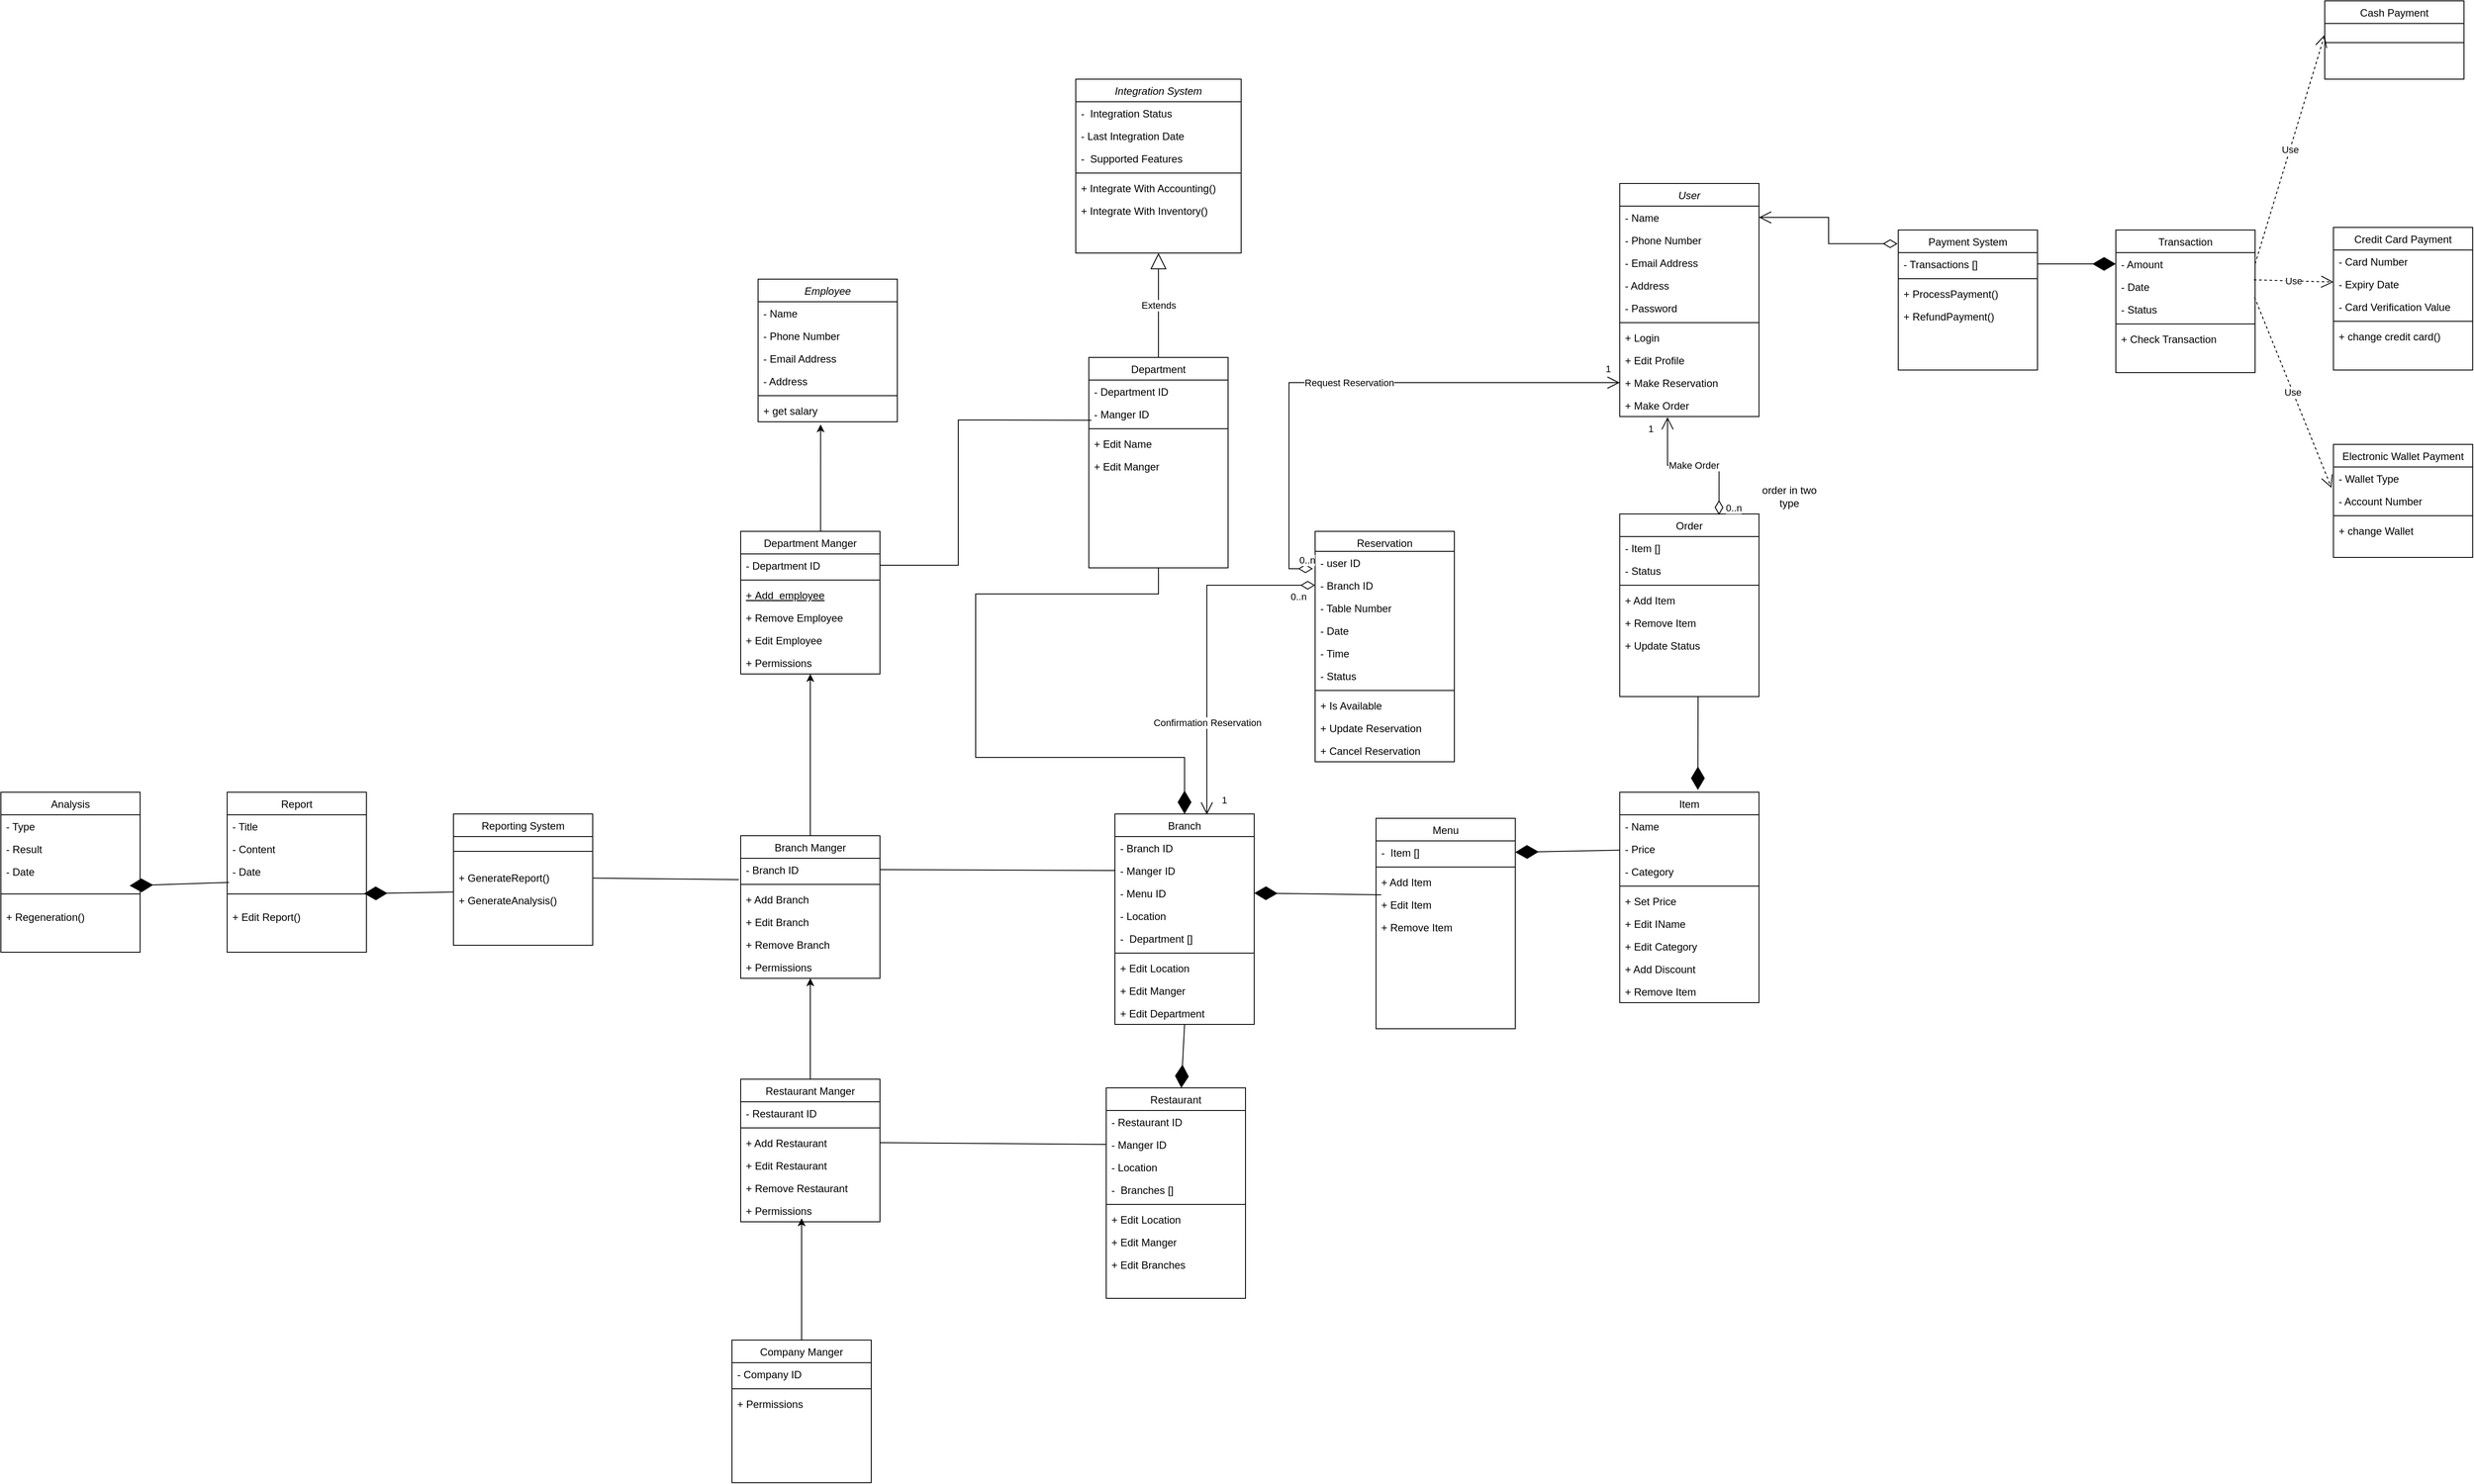 <mxfile version="22.1.5" type="device">
  <diagram id="C5RBs43oDa-KdzZeNtuy" name="Page-1">
    <mxGraphModel dx="5154" dy="3106" grid="1" gridSize="10" guides="1" tooltips="1" connect="1" arrows="1" fold="1" page="1" pageScale="1" pageWidth="827" pageHeight="1169" math="0" shadow="0">
      <root>
        <mxCell id="WIyWlLk6GJQsqaUBKTNV-0" />
        <mxCell id="WIyWlLk6GJQsqaUBKTNV-1" parent="WIyWlLk6GJQsqaUBKTNV-0" />
        <mxCell id="zkfFHV4jXpPFQw0GAbJ--0" value="User" style="swimlane;fontStyle=2;align=center;verticalAlign=top;childLayout=stackLayout;horizontal=1;startSize=26;horizontalStack=0;resizeParent=1;resizeLast=0;collapsible=1;marginBottom=0;rounded=0;shadow=0;strokeWidth=1;" parent="WIyWlLk6GJQsqaUBKTNV-1" vertex="1">
          <mxGeometry x="900" y="-140" width="160" height="268" as="geometry">
            <mxRectangle x="230" y="140" width="160" height="26" as="alternateBounds" />
          </mxGeometry>
        </mxCell>
        <mxCell id="zkfFHV4jXpPFQw0GAbJ--1" value="- Name" style="text;align=left;verticalAlign=top;spacingLeft=4;spacingRight=4;overflow=hidden;rotatable=0;points=[[0,0.5],[1,0.5]];portConstraint=eastwest;" parent="zkfFHV4jXpPFQw0GAbJ--0" vertex="1">
          <mxGeometry y="26" width="160" height="26" as="geometry" />
        </mxCell>
        <mxCell id="zkfFHV4jXpPFQw0GAbJ--2" value="- Phone Number" style="text;align=left;verticalAlign=top;spacingLeft=4;spacingRight=4;overflow=hidden;rotatable=0;points=[[0,0.5],[1,0.5]];portConstraint=eastwest;rounded=0;shadow=0;html=0;" parent="zkfFHV4jXpPFQw0GAbJ--0" vertex="1">
          <mxGeometry y="52" width="160" height="26" as="geometry" />
        </mxCell>
        <mxCell id="zkfFHV4jXpPFQw0GAbJ--3" value="- Email Address" style="text;align=left;verticalAlign=top;spacingLeft=4;spacingRight=4;overflow=hidden;rotatable=0;points=[[0,0.5],[1,0.5]];portConstraint=eastwest;rounded=0;shadow=0;html=0;" parent="zkfFHV4jXpPFQw0GAbJ--0" vertex="1">
          <mxGeometry y="78" width="160" height="26" as="geometry" />
        </mxCell>
        <mxCell id="qllNyDbIwodKLJnI2XGm-3" value="- Address" style="text;align=left;verticalAlign=top;spacingLeft=4;spacingRight=4;overflow=hidden;rotatable=0;points=[[0,0.5],[1,0.5]];portConstraint=eastwest;" parent="zkfFHV4jXpPFQw0GAbJ--0" vertex="1">
          <mxGeometry y="104" width="160" height="26" as="geometry" />
        </mxCell>
        <mxCell id="qllNyDbIwodKLJnI2XGm-37" value="- Password" style="text;align=left;verticalAlign=top;spacingLeft=4;spacingRight=4;overflow=hidden;rotatable=0;points=[[0,0.5],[1,0.5]];portConstraint=eastwest;" parent="zkfFHV4jXpPFQw0GAbJ--0" vertex="1">
          <mxGeometry y="130" width="160" height="26" as="geometry" />
        </mxCell>
        <mxCell id="zkfFHV4jXpPFQw0GAbJ--4" value="" style="line;html=1;strokeWidth=1;align=left;verticalAlign=middle;spacingTop=-1;spacingLeft=3;spacingRight=3;rotatable=0;labelPosition=right;points=[];portConstraint=eastwest;" parent="zkfFHV4jXpPFQw0GAbJ--0" vertex="1">
          <mxGeometry y="156" width="160" height="8" as="geometry" />
        </mxCell>
        <mxCell id="zkfFHV4jXpPFQw0GAbJ--5" value="+ Login " style="text;align=left;verticalAlign=top;spacingLeft=4;spacingRight=4;overflow=hidden;rotatable=0;points=[[0,0.5],[1,0.5]];portConstraint=eastwest;" parent="zkfFHV4jXpPFQw0GAbJ--0" vertex="1">
          <mxGeometry y="164" width="160" height="26" as="geometry" />
        </mxCell>
        <mxCell id="qllNyDbIwodKLJnI2XGm-38" value="+ Edit Profile" style="text;align=left;verticalAlign=top;spacingLeft=4;spacingRight=4;overflow=hidden;rotatable=0;points=[[0,0.5],[1,0.5]];portConstraint=eastwest;" parent="zkfFHV4jXpPFQw0GAbJ--0" vertex="1">
          <mxGeometry y="190" width="160" height="26" as="geometry" />
        </mxCell>
        <mxCell id="UZAJQSHiQX_ksCIAUwhc-60" value="+ Make Reservation   " style="text;align=left;verticalAlign=top;spacingLeft=4;spacingRight=4;overflow=hidden;rotatable=0;points=[[0,0.5],[1,0.5]];portConstraint=eastwest;" parent="zkfFHV4jXpPFQw0GAbJ--0" vertex="1">
          <mxGeometry y="216" width="160" height="26" as="geometry" />
        </mxCell>
        <mxCell id="UZAJQSHiQX_ksCIAUwhc-50" value="+ Make Order" style="text;align=left;verticalAlign=top;spacingLeft=4;spacingRight=4;overflow=hidden;rotatable=0;points=[[0,0.5],[1,0.5]];portConstraint=eastwest;" parent="zkfFHV4jXpPFQw0GAbJ--0" vertex="1">
          <mxGeometry y="242" width="160" height="26" as="geometry" />
        </mxCell>
        <mxCell id="zkfFHV4jXpPFQw0GAbJ--6" value="Department Manger" style="swimlane;fontStyle=0;align=center;verticalAlign=top;childLayout=stackLayout;horizontal=1;startSize=26;horizontalStack=0;resizeParent=1;resizeLast=0;collapsible=1;marginBottom=0;rounded=0;shadow=0;strokeWidth=1;" parent="WIyWlLk6GJQsqaUBKTNV-1" vertex="1">
          <mxGeometry x="-110" y="260" width="160" height="164" as="geometry">
            <mxRectangle x="130" y="380" width="160" height="26" as="alternateBounds" />
          </mxGeometry>
        </mxCell>
        <mxCell id="zkfFHV4jXpPFQw0GAbJ--7" value="- Department ID" style="text;align=left;verticalAlign=top;spacingLeft=4;spacingRight=4;overflow=hidden;rotatable=0;points=[[0,0.5],[1,0.5]];portConstraint=eastwest;" parent="zkfFHV4jXpPFQw0GAbJ--6" vertex="1">
          <mxGeometry y="26" width="160" height="26" as="geometry" />
        </mxCell>
        <mxCell id="zkfFHV4jXpPFQw0GAbJ--9" value="" style="line;html=1;strokeWidth=1;align=left;verticalAlign=middle;spacingTop=-1;spacingLeft=3;spacingRight=3;rotatable=0;labelPosition=right;points=[];portConstraint=eastwest;" parent="zkfFHV4jXpPFQw0GAbJ--6" vertex="1">
          <mxGeometry y="52" width="160" height="8" as="geometry" />
        </mxCell>
        <mxCell id="zkfFHV4jXpPFQw0GAbJ--10" value="+ Add  employee" style="text;align=left;verticalAlign=top;spacingLeft=4;spacingRight=4;overflow=hidden;rotatable=0;points=[[0,0.5],[1,0.5]];portConstraint=eastwest;fontStyle=4" parent="zkfFHV4jXpPFQw0GAbJ--6" vertex="1">
          <mxGeometry y="60" width="160" height="26" as="geometry" />
        </mxCell>
        <mxCell id="zkfFHV4jXpPFQw0GAbJ--11" value="+ Remove Employee" style="text;align=left;verticalAlign=top;spacingLeft=4;spacingRight=4;overflow=hidden;rotatable=0;points=[[0,0.5],[1,0.5]];portConstraint=eastwest;" parent="zkfFHV4jXpPFQw0GAbJ--6" vertex="1">
          <mxGeometry y="86" width="160" height="26" as="geometry" />
        </mxCell>
        <mxCell id="qllNyDbIwodKLJnI2XGm-4" value="+ Edit Employee" style="text;align=left;verticalAlign=top;spacingLeft=4;spacingRight=4;overflow=hidden;rotatable=0;points=[[0,0.5],[1,0.5]];portConstraint=eastwest;" parent="zkfFHV4jXpPFQw0GAbJ--6" vertex="1">
          <mxGeometry y="112" width="160" height="26" as="geometry" />
        </mxCell>
        <mxCell id="qllNyDbIwodKLJnI2XGm-94" value="+ Permissions   " style="text;align=left;verticalAlign=top;spacingLeft=4;spacingRight=4;overflow=hidden;rotatable=0;points=[[0,0.5],[1,0.5]];portConstraint=eastwest;" parent="zkfFHV4jXpPFQw0GAbJ--6" vertex="1">
          <mxGeometry y="138" width="160" height="26" as="geometry" />
        </mxCell>
        <mxCell id="qllNyDbIwodKLJnI2XGm-11" style="edgeStyle=orthogonalEdgeStyle;rounded=0;orthogonalLoop=1;jettySize=auto;html=1;entryX=0.5;entryY=1;entryDx=0;entryDy=0;" parent="WIyWlLk6GJQsqaUBKTNV-1" source="qllNyDbIwodKLJnI2XGm-5" target="zkfFHV4jXpPFQw0GAbJ--6" edge="1">
          <mxGeometry relative="1" as="geometry">
            <mxPoint x="-30" y="510" as="targetPoint" />
          </mxGeometry>
        </mxCell>
        <mxCell id="qllNyDbIwodKLJnI2XGm-5" value="Branch Manger" style="swimlane;fontStyle=0;align=center;verticalAlign=top;childLayout=stackLayout;horizontal=1;startSize=26;horizontalStack=0;resizeParent=1;resizeLast=0;collapsible=1;marginBottom=0;rounded=0;shadow=0;strokeWidth=1;" parent="WIyWlLk6GJQsqaUBKTNV-1" vertex="1">
          <mxGeometry x="-110" y="610" width="160" height="164" as="geometry">
            <mxRectangle x="130" y="380" width="160" height="26" as="alternateBounds" />
          </mxGeometry>
        </mxCell>
        <mxCell id="qllNyDbIwodKLJnI2XGm-6" value="- Branch ID" style="text;align=left;verticalAlign=top;spacingLeft=4;spacingRight=4;overflow=hidden;rotatable=0;points=[[0,0.5],[1,0.5]];portConstraint=eastwest;" parent="qllNyDbIwodKLJnI2XGm-5" vertex="1">
          <mxGeometry y="26" width="160" height="26" as="geometry" />
        </mxCell>
        <mxCell id="qllNyDbIwodKLJnI2XGm-7" value="" style="line;html=1;strokeWidth=1;align=left;verticalAlign=middle;spacingTop=-1;spacingLeft=3;spacingRight=3;rotatable=0;labelPosition=right;points=[];portConstraint=eastwest;" parent="qllNyDbIwodKLJnI2XGm-5" vertex="1">
          <mxGeometry y="52" width="160" height="8" as="geometry" />
        </mxCell>
        <mxCell id="qllNyDbIwodKLJnI2XGm-9" value="+ Add Branch" style="text;align=left;verticalAlign=top;spacingLeft=4;spacingRight=4;overflow=hidden;rotatable=0;points=[[0,0.5],[1,0.5]];portConstraint=eastwest;" parent="qllNyDbIwodKLJnI2XGm-5" vertex="1">
          <mxGeometry y="60" width="160" height="26" as="geometry" />
        </mxCell>
        <mxCell id="qllNyDbIwodKLJnI2XGm-10" value="+ Edit Branch" style="text;align=left;verticalAlign=top;spacingLeft=4;spacingRight=4;overflow=hidden;rotatable=0;points=[[0,0.5],[1,0.5]];portConstraint=eastwest;" parent="qllNyDbIwodKLJnI2XGm-5" vertex="1">
          <mxGeometry y="86" width="160" height="26" as="geometry" />
        </mxCell>
        <mxCell id="qllNyDbIwodKLJnI2XGm-12" value="+ Remove Branch" style="text;align=left;verticalAlign=top;spacingLeft=4;spacingRight=4;overflow=hidden;rotatable=0;points=[[0,0.5],[1,0.5]];portConstraint=eastwest;" parent="qllNyDbIwodKLJnI2XGm-5" vertex="1">
          <mxGeometry y="112" width="160" height="26" as="geometry" />
        </mxCell>
        <mxCell id="qllNyDbIwodKLJnI2XGm-95" value="+ Permissions   " style="text;align=left;verticalAlign=top;spacingLeft=4;spacingRight=4;overflow=hidden;rotatable=0;points=[[0,0.5],[1,0.5]];portConstraint=eastwest;" parent="qllNyDbIwodKLJnI2XGm-5" vertex="1">
          <mxGeometry y="138" width="160" height="26" as="geometry" />
        </mxCell>
        <mxCell id="qllNyDbIwodKLJnI2XGm-13" value="Restaurant Manger" style="swimlane;fontStyle=0;align=center;verticalAlign=top;childLayout=stackLayout;horizontal=1;startSize=26;horizontalStack=0;resizeParent=1;resizeLast=0;collapsible=1;marginBottom=0;rounded=0;shadow=0;strokeWidth=1;" parent="WIyWlLk6GJQsqaUBKTNV-1" vertex="1">
          <mxGeometry x="-110" y="890" width="160" height="164" as="geometry">
            <mxRectangle x="130" y="380" width="160" height="26" as="alternateBounds" />
          </mxGeometry>
        </mxCell>
        <mxCell id="qllNyDbIwodKLJnI2XGm-14" value="- Restaurant ID" style="text;align=left;verticalAlign=top;spacingLeft=4;spacingRight=4;overflow=hidden;rotatable=0;points=[[0,0.5],[1,0.5]];portConstraint=eastwest;" parent="qllNyDbIwodKLJnI2XGm-13" vertex="1">
          <mxGeometry y="26" width="160" height="26" as="geometry" />
        </mxCell>
        <mxCell id="qllNyDbIwodKLJnI2XGm-15" value="" style="line;html=1;strokeWidth=1;align=left;verticalAlign=middle;spacingTop=-1;spacingLeft=3;spacingRight=3;rotatable=0;labelPosition=right;points=[];portConstraint=eastwest;" parent="qllNyDbIwodKLJnI2XGm-13" vertex="1">
          <mxGeometry y="52" width="160" height="8" as="geometry" />
        </mxCell>
        <mxCell id="qllNyDbIwodKLJnI2XGm-16" value="+ Add Restaurant" style="text;align=left;verticalAlign=top;spacingLeft=4;spacingRight=4;overflow=hidden;rotatable=0;points=[[0,0.5],[1,0.5]];portConstraint=eastwest;" parent="qllNyDbIwodKLJnI2XGm-13" vertex="1">
          <mxGeometry y="60" width="160" height="26" as="geometry" />
        </mxCell>
        <mxCell id="qllNyDbIwodKLJnI2XGm-17" value="+ Edit Restaurant" style="text;align=left;verticalAlign=top;spacingLeft=4;spacingRight=4;overflow=hidden;rotatable=0;points=[[0,0.5],[1,0.5]];portConstraint=eastwest;" parent="qllNyDbIwodKLJnI2XGm-13" vertex="1">
          <mxGeometry y="86" width="160" height="26" as="geometry" />
        </mxCell>
        <mxCell id="qllNyDbIwodKLJnI2XGm-18" value="+ Remove Restaurant" style="text;align=left;verticalAlign=top;spacingLeft=4;spacingRight=4;overflow=hidden;rotatable=0;points=[[0,0.5],[1,0.5]];portConstraint=eastwest;" parent="qllNyDbIwodKLJnI2XGm-13" vertex="1">
          <mxGeometry y="112" width="160" height="26" as="geometry" />
        </mxCell>
        <mxCell id="qllNyDbIwodKLJnI2XGm-96" value="+ Permissions   " style="text;align=left;verticalAlign=top;spacingLeft=4;spacingRight=4;overflow=hidden;rotatable=0;points=[[0,0.5],[1,0.5]];portConstraint=eastwest;" parent="qllNyDbIwodKLJnI2XGm-13" vertex="1">
          <mxGeometry y="138" width="160" height="26" as="geometry" />
        </mxCell>
        <mxCell id="qllNyDbIwodKLJnI2XGm-26" style="edgeStyle=orthogonalEdgeStyle;rounded=0;orthogonalLoop=1;jettySize=auto;html=1;" parent="WIyWlLk6GJQsqaUBKTNV-1" source="qllNyDbIwodKLJnI2XGm-20" edge="1">
          <mxGeometry relative="1" as="geometry">
            <mxPoint x="-40" y="1050.0" as="targetPoint" />
          </mxGeometry>
        </mxCell>
        <mxCell id="qllNyDbIwodKLJnI2XGm-20" value="Company Manger" style="swimlane;fontStyle=0;align=center;verticalAlign=top;childLayout=stackLayout;horizontal=1;startSize=26;horizontalStack=0;resizeParent=1;resizeLast=0;collapsible=1;marginBottom=0;rounded=0;shadow=0;strokeWidth=1;" parent="WIyWlLk6GJQsqaUBKTNV-1" vertex="1">
          <mxGeometry x="-120" y="1190" width="160" height="164" as="geometry">
            <mxRectangle x="130" y="380" width="160" height="26" as="alternateBounds" />
          </mxGeometry>
        </mxCell>
        <mxCell id="qllNyDbIwodKLJnI2XGm-21" value="- Company ID" style="text;align=left;verticalAlign=top;spacingLeft=4;spacingRight=4;overflow=hidden;rotatable=0;points=[[0,0.5],[1,0.5]];portConstraint=eastwest;" parent="qllNyDbIwodKLJnI2XGm-20" vertex="1">
          <mxGeometry y="26" width="160" height="26" as="geometry" />
        </mxCell>
        <mxCell id="qllNyDbIwodKLJnI2XGm-22" value="" style="line;html=1;strokeWidth=1;align=left;verticalAlign=middle;spacingTop=-1;spacingLeft=3;spacingRight=3;rotatable=0;labelPosition=right;points=[];portConstraint=eastwest;" parent="qllNyDbIwodKLJnI2XGm-20" vertex="1">
          <mxGeometry y="52" width="160" height="8" as="geometry" />
        </mxCell>
        <mxCell id="qllNyDbIwodKLJnI2XGm-97" value="+ Permissions   " style="text;align=left;verticalAlign=top;spacingLeft=4;spacingRight=4;overflow=hidden;rotatable=0;points=[[0,0.5],[1,0.5]];portConstraint=eastwest;" parent="qllNyDbIwodKLJnI2XGm-20" vertex="1">
          <mxGeometry y="60" width="160" height="26" as="geometry" />
        </mxCell>
        <mxCell id="qllNyDbIwodKLJnI2XGm-27" value="Employee" style="swimlane;fontStyle=2;align=center;verticalAlign=top;childLayout=stackLayout;horizontal=1;startSize=26;horizontalStack=0;resizeParent=1;resizeLast=0;collapsible=1;marginBottom=0;rounded=0;shadow=0;strokeWidth=1;" parent="WIyWlLk6GJQsqaUBKTNV-1" vertex="1">
          <mxGeometry x="-90" y="-30" width="160" height="164" as="geometry">
            <mxRectangle x="230" y="140" width="160" height="26" as="alternateBounds" />
          </mxGeometry>
        </mxCell>
        <mxCell id="qllNyDbIwodKLJnI2XGm-28" value="- Name" style="text;align=left;verticalAlign=top;spacingLeft=4;spacingRight=4;overflow=hidden;rotatable=0;points=[[0,0.5],[1,0.5]];portConstraint=eastwest;" parent="qllNyDbIwodKLJnI2XGm-27" vertex="1">
          <mxGeometry y="26" width="160" height="26" as="geometry" />
        </mxCell>
        <mxCell id="qllNyDbIwodKLJnI2XGm-29" value="- Phone Number" style="text;align=left;verticalAlign=top;spacingLeft=4;spacingRight=4;overflow=hidden;rotatable=0;points=[[0,0.5],[1,0.5]];portConstraint=eastwest;rounded=0;shadow=0;html=0;" parent="qllNyDbIwodKLJnI2XGm-27" vertex="1">
          <mxGeometry y="52" width="160" height="26" as="geometry" />
        </mxCell>
        <mxCell id="qllNyDbIwodKLJnI2XGm-30" value="- Email Address" style="text;align=left;verticalAlign=top;spacingLeft=4;spacingRight=4;overflow=hidden;rotatable=0;points=[[0,0.5],[1,0.5]];portConstraint=eastwest;rounded=0;shadow=0;html=0;" parent="qllNyDbIwodKLJnI2XGm-27" vertex="1">
          <mxGeometry y="78" width="160" height="26" as="geometry" />
        </mxCell>
        <mxCell id="qllNyDbIwodKLJnI2XGm-31" value="- Address" style="text;align=left;verticalAlign=top;spacingLeft=4;spacingRight=4;overflow=hidden;rotatable=0;points=[[0,0.5],[1,0.5]];portConstraint=eastwest;" parent="qllNyDbIwodKLJnI2XGm-27" vertex="1">
          <mxGeometry y="104" width="160" height="26" as="geometry" />
        </mxCell>
        <mxCell id="qllNyDbIwodKLJnI2XGm-32" value="" style="line;html=1;strokeWidth=1;align=left;verticalAlign=middle;spacingTop=-1;spacingLeft=3;spacingRight=3;rotatable=0;labelPosition=right;points=[];portConstraint=eastwest;" parent="qllNyDbIwodKLJnI2XGm-27" vertex="1">
          <mxGeometry y="130" width="160" height="8" as="geometry" />
        </mxCell>
        <mxCell id="qllNyDbIwodKLJnI2XGm-33" value="+ get salary" style="text;align=left;verticalAlign=top;spacingLeft=4;spacingRight=4;overflow=hidden;rotatable=0;points=[[0,0.5],[1,0.5]];portConstraint=eastwest;" parent="qllNyDbIwodKLJnI2XGm-27" vertex="1">
          <mxGeometry y="138" width="160" height="26" as="geometry" />
        </mxCell>
        <mxCell id="qllNyDbIwodKLJnI2XGm-34" style="edgeStyle=orthogonalEdgeStyle;rounded=0;orthogonalLoop=1;jettySize=auto;html=1;entryX=0.449;entryY=1.118;entryDx=0;entryDy=0;entryPerimeter=0;" parent="WIyWlLk6GJQsqaUBKTNV-1" source="zkfFHV4jXpPFQw0GAbJ--6" target="qllNyDbIwodKLJnI2XGm-33" edge="1">
          <mxGeometry relative="1" as="geometry">
            <Array as="points">
              <mxPoint x="-19" y="227" />
            </Array>
          </mxGeometry>
        </mxCell>
        <mxCell id="qllNyDbIwodKLJnI2XGm-39" value="Restaurant" style="swimlane;fontStyle=0;align=center;verticalAlign=top;childLayout=stackLayout;horizontal=1;startSize=26;horizontalStack=0;resizeParent=1;resizeLast=0;collapsible=1;marginBottom=0;rounded=0;shadow=0;strokeWidth=1;" parent="WIyWlLk6GJQsqaUBKTNV-1" vertex="1">
          <mxGeometry x="310" y="900" width="160" height="242" as="geometry">
            <mxRectangle x="130" y="380" width="160" height="26" as="alternateBounds" />
          </mxGeometry>
        </mxCell>
        <mxCell id="qllNyDbIwodKLJnI2XGm-40" value="- Restaurant ID&#xa;" style="text;align=left;verticalAlign=top;spacingLeft=4;spacingRight=4;overflow=hidden;rotatable=0;points=[[0,0.5],[1,0.5]];portConstraint=eastwest;" parent="qllNyDbIwodKLJnI2XGm-39" vertex="1">
          <mxGeometry y="26" width="160" height="26" as="geometry" />
        </mxCell>
        <mxCell id="qllNyDbIwodKLJnI2XGm-47" value="- Manger ID&#xa;" style="text;align=left;verticalAlign=top;spacingLeft=4;spacingRight=4;overflow=hidden;rotatable=0;points=[[0,0.5],[1,0.5]];portConstraint=eastwest;" parent="qllNyDbIwodKLJnI2XGm-39" vertex="1">
          <mxGeometry y="52" width="160" height="26" as="geometry" />
        </mxCell>
        <mxCell id="qllNyDbIwodKLJnI2XGm-46" value="- Location" style="text;align=left;verticalAlign=top;spacingLeft=4;spacingRight=4;overflow=hidden;rotatable=0;points=[[0,0.5],[1,0.5]];portConstraint=eastwest;" parent="qllNyDbIwodKLJnI2XGm-39" vertex="1">
          <mxGeometry y="78" width="160" height="26" as="geometry" />
        </mxCell>
        <mxCell id="qllNyDbIwodKLJnI2XGm-49" value="-  Branches [] " style="text;align=left;verticalAlign=top;spacingLeft=4;spacingRight=4;overflow=hidden;rotatable=0;points=[[0,0.5],[1,0.5]];portConstraint=eastwest;" parent="qllNyDbIwodKLJnI2XGm-39" vertex="1">
          <mxGeometry y="104" width="160" height="26" as="geometry" />
        </mxCell>
        <mxCell id="qllNyDbIwodKLJnI2XGm-41" value="" style="line;html=1;strokeWidth=1;align=left;verticalAlign=middle;spacingTop=-1;spacingLeft=3;spacingRight=3;rotatable=0;labelPosition=right;points=[];portConstraint=eastwest;" parent="qllNyDbIwodKLJnI2XGm-39" vertex="1">
          <mxGeometry y="130" width="160" height="8" as="geometry" />
        </mxCell>
        <mxCell id="qllNyDbIwodKLJnI2XGm-42" value="+ Edit Location" style="text;align=left;verticalAlign=top;spacingLeft=4;spacingRight=4;overflow=hidden;rotatable=0;points=[[0,0.5],[1,0.5]];portConstraint=eastwest;" parent="qllNyDbIwodKLJnI2XGm-39" vertex="1">
          <mxGeometry y="138" width="160" height="26" as="geometry" />
        </mxCell>
        <mxCell id="qllNyDbIwodKLJnI2XGm-43" value="+ Edit Manger" style="text;align=left;verticalAlign=top;spacingLeft=4;spacingRight=4;overflow=hidden;rotatable=0;points=[[0,0.5],[1,0.5]];portConstraint=eastwest;" parent="qllNyDbIwodKLJnI2XGm-39" vertex="1">
          <mxGeometry y="164" width="160" height="26" as="geometry" />
        </mxCell>
        <mxCell id="qllNyDbIwodKLJnI2XGm-44" value="+ Edit Branches" style="text;align=left;verticalAlign=top;spacingLeft=4;spacingRight=4;overflow=hidden;rotatable=0;points=[[0,0.5],[1,0.5]];portConstraint=eastwest;" parent="qllNyDbIwodKLJnI2XGm-39" vertex="1">
          <mxGeometry y="190" width="160" height="26" as="geometry" />
        </mxCell>
        <mxCell id="qllNyDbIwodKLJnI2XGm-60" value="" style="endArrow=none;html=1;rounded=0;exitX=1;exitY=0.5;exitDx=0;exitDy=0;entryX=0;entryY=0.5;entryDx=0;entryDy=0;" parent="WIyWlLk6GJQsqaUBKTNV-1" source="qllNyDbIwodKLJnI2XGm-16" target="qllNyDbIwodKLJnI2XGm-47" edge="1">
          <mxGeometry width="50" height="50" relative="1" as="geometry">
            <mxPoint x="130" y="970" as="sourcePoint" />
            <mxPoint x="180" y="920" as="targetPoint" />
          </mxGeometry>
        </mxCell>
        <mxCell id="qllNyDbIwodKLJnI2XGm-71" value="Branch" style="swimlane;fontStyle=0;align=center;verticalAlign=top;childLayout=stackLayout;horizontal=1;startSize=26;horizontalStack=0;resizeParent=1;resizeLast=0;collapsible=1;marginBottom=0;rounded=0;shadow=0;strokeWidth=1;" parent="WIyWlLk6GJQsqaUBKTNV-1" vertex="1">
          <mxGeometry x="320" y="585" width="160" height="242" as="geometry">
            <mxRectangle x="130" y="380" width="160" height="26" as="alternateBounds" />
          </mxGeometry>
        </mxCell>
        <mxCell id="qllNyDbIwodKLJnI2XGm-72" value="- Branch ID&#xa;" style="text;align=left;verticalAlign=top;spacingLeft=4;spacingRight=4;overflow=hidden;rotatable=0;points=[[0,0.5],[1,0.5]];portConstraint=eastwest;" parent="qllNyDbIwodKLJnI2XGm-71" vertex="1">
          <mxGeometry y="26" width="160" height="26" as="geometry" />
        </mxCell>
        <mxCell id="qllNyDbIwodKLJnI2XGm-73" value="- Manger ID&#xa;" style="text;align=left;verticalAlign=top;spacingLeft=4;spacingRight=4;overflow=hidden;rotatable=0;points=[[0,0.5],[1,0.5]];portConstraint=eastwest;" parent="qllNyDbIwodKLJnI2XGm-71" vertex="1">
          <mxGeometry y="52" width="160" height="26" as="geometry" />
        </mxCell>
        <mxCell id="UZAJQSHiQX_ksCIAUwhc-31" value="- Menu ID" style="text;align=left;verticalAlign=top;spacingLeft=4;spacingRight=4;overflow=hidden;rotatable=0;points=[[0,0.5],[1,0.5]];portConstraint=eastwest;" parent="qllNyDbIwodKLJnI2XGm-71" vertex="1">
          <mxGeometry y="78" width="160" height="26" as="geometry" />
        </mxCell>
        <mxCell id="qllNyDbIwodKLJnI2XGm-74" value="- Location" style="text;align=left;verticalAlign=top;spacingLeft=4;spacingRight=4;overflow=hidden;rotatable=0;points=[[0,0.5],[1,0.5]];portConstraint=eastwest;" parent="qllNyDbIwodKLJnI2XGm-71" vertex="1">
          <mxGeometry y="104" width="160" height="26" as="geometry" />
        </mxCell>
        <mxCell id="qllNyDbIwodKLJnI2XGm-75" value="-  Department [] " style="text;align=left;verticalAlign=top;spacingLeft=4;spacingRight=4;overflow=hidden;rotatable=0;points=[[0,0.5],[1,0.5]];portConstraint=eastwest;" parent="qllNyDbIwodKLJnI2XGm-71" vertex="1">
          <mxGeometry y="130" width="160" height="26" as="geometry" />
        </mxCell>
        <mxCell id="qllNyDbIwodKLJnI2XGm-76" value="" style="line;html=1;strokeWidth=1;align=left;verticalAlign=middle;spacingTop=-1;spacingLeft=3;spacingRight=3;rotatable=0;labelPosition=right;points=[];portConstraint=eastwest;" parent="qllNyDbIwodKLJnI2XGm-71" vertex="1">
          <mxGeometry y="156" width="160" height="8" as="geometry" />
        </mxCell>
        <mxCell id="qllNyDbIwodKLJnI2XGm-77" value="+ Edit Location" style="text;align=left;verticalAlign=top;spacingLeft=4;spacingRight=4;overflow=hidden;rotatable=0;points=[[0,0.5],[1,0.5]];portConstraint=eastwest;" parent="qllNyDbIwodKLJnI2XGm-71" vertex="1">
          <mxGeometry y="164" width="160" height="26" as="geometry" />
        </mxCell>
        <mxCell id="qllNyDbIwodKLJnI2XGm-78" value="+ Edit Manger" style="text;align=left;verticalAlign=top;spacingLeft=4;spacingRight=4;overflow=hidden;rotatable=0;points=[[0,0.5],[1,0.5]];portConstraint=eastwest;" parent="qllNyDbIwodKLJnI2XGm-71" vertex="1">
          <mxGeometry y="190" width="160" height="26" as="geometry" />
        </mxCell>
        <mxCell id="qllNyDbIwodKLJnI2XGm-79" value="+ Edit Department" style="text;align=left;verticalAlign=top;spacingLeft=4;spacingRight=4;overflow=hidden;rotatable=0;points=[[0,0.5],[1,0.5]];portConstraint=eastwest;" parent="qllNyDbIwodKLJnI2XGm-71" vertex="1">
          <mxGeometry y="216" width="160" height="26" as="geometry" />
        </mxCell>
        <mxCell id="qllNyDbIwodKLJnI2XGm-80" value="" style="endArrow=none;html=1;rounded=0;exitX=1;exitY=0.5;exitDx=0;exitDy=0;entryX=0;entryY=0.5;entryDx=0;entryDy=0;" parent="WIyWlLk6GJQsqaUBKTNV-1" source="qllNyDbIwodKLJnI2XGm-6" target="qllNyDbIwodKLJnI2XGm-73" edge="1">
          <mxGeometry width="50" height="50" relative="1" as="geometry">
            <mxPoint x="190" y="697" as="sourcePoint" />
            <mxPoint x="240" y="647" as="targetPoint" />
          </mxGeometry>
        </mxCell>
        <mxCell id="qllNyDbIwodKLJnI2XGm-81" value="" style="endArrow=diamondThin;endFill=1;endSize=24;html=1;rounded=0;exitX=0.5;exitY=1;exitDx=0;exitDy=0;" parent="WIyWlLk6GJQsqaUBKTNV-1" source="qllNyDbIwodKLJnI2XGm-71" target="qllNyDbIwodKLJnI2XGm-39" edge="1">
          <mxGeometry width="160" relative="1" as="geometry">
            <mxPoint x="254" y="830" as="sourcePoint" />
            <mxPoint x="470" y="860" as="targetPoint" />
          </mxGeometry>
        </mxCell>
        <mxCell id="qllNyDbIwodKLJnI2XGm-82" value="Department" style="swimlane;fontStyle=0;align=center;verticalAlign=top;childLayout=stackLayout;horizontal=1;startSize=26;horizontalStack=0;resizeParent=1;resizeLast=0;collapsible=1;marginBottom=0;rounded=0;shadow=0;strokeWidth=1;" parent="WIyWlLk6GJQsqaUBKTNV-1" vertex="1">
          <mxGeometry x="290" y="60" width="160" height="242" as="geometry">
            <mxRectangle x="130" y="380" width="160" height="26" as="alternateBounds" />
          </mxGeometry>
        </mxCell>
        <mxCell id="qllNyDbIwodKLJnI2XGm-83" value="- Department ID&#xa;" style="text;align=left;verticalAlign=top;spacingLeft=4;spacingRight=4;overflow=hidden;rotatable=0;points=[[0,0.5],[1,0.5]];portConstraint=eastwest;" parent="qllNyDbIwodKLJnI2XGm-82" vertex="1">
          <mxGeometry y="26" width="160" height="26" as="geometry" />
        </mxCell>
        <mxCell id="qllNyDbIwodKLJnI2XGm-84" value="- Manger ID&#xa;" style="text;align=left;verticalAlign=top;spacingLeft=4;spacingRight=4;overflow=hidden;rotatable=0;points=[[0,0.5],[1,0.5]];portConstraint=eastwest;" parent="qllNyDbIwodKLJnI2XGm-82" vertex="1">
          <mxGeometry y="52" width="160" height="26" as="geometry" />
        </mxCell>
        <mxCell id="qllNyDbIwodKLJnI2XGm-87" value="" style="line;html=1;strokeWidth=1;align=left;verticalAlign=middle;spacingTop=-1;spacingLeft=3;spacingRight=3;rotatable=0;labelPosition=right;points=[];portConstraint=eastwest;" parent="qllNyDbIwodKLJnI2XGm-82" vertex="1">
          <mxGeometry y="78" width="160" height="8" as="geometry" />
        </mxCell>
        <mxCell id="qllNyDbIwodKLJnI2XGm-88" value="+ Edit Name" style="text;align=left;verticalAlign=top;spacingLeft=4;spacingRight=4;overflow=hidden;rotatable=0;points=[[0,0.5],[1,0.5]];portConstraint=eastwest;" parent="qllNyDbIwodKLJnI2XGm-82" vertex="1">
          <mxGeometry y="86" width="160" height="26" as="geometry" />
        </mxCell>
        <mxCell id="qllNyDbIwodKLJnI2XGm-89" value="+ Edit Manger" style="text;align=left;verticalAlign=top;spacingLeft=4;spacingRight=4;overflow=hidden;rotatable=0;points=[[0,0.5],[1,0.5]];portConstraint=eastwest;" parent="qllNyDbIwodKLJnI2XGm-82" vertex="1">
          <mxGeometry y="112" width="160" height="26" as="geometry" />
        </mxCell>
        <mxCell id="qllNyDbIwodKLJnI2XGm-91" value="" style="endArrow=diamondThin;endFill=1;endSize=24;html=1;rounded=0;exitX=0.5;exitY=1;exitDx=0;exitDy=0;entryX=0.5;entryY=0;entryDx=0;entryDy=0;" parent="WIyWlLk6GJQsqaUBKTNV-1" source="qllNyDbIwodKLJnI2XGm-82" target="qllNyDbIwodKLJnI2XGm-71" edge="1">
          <mxGeometry width="160" relative="1" as="geometry">
            <mxPoint x="419.5" y="512" as="sourcePoint" />
            <mxPoint x="410" y="580" as="targetPoint" />
            <Array as="points">
              <mxPoint x="370" y="332" />
              <mxPoint x="160" y="332" />
              <mxPoint x="160" y="520" />
              <mxPoint x="400" y="520" />
            </Array>
          </mxGeometry>
        </mxCell>
        <mxCell id="qllNyDbIwodKLJnI2XGm-93" value="" style="endArrow=none;html=1;rounded=0;entryX=0.019;entryY=0.777;entryDx=0;entryDy=0;entryPerimeter=0;exitX=1;exitY=0.5;exitDx=0;exitDy=0;" parent="WIyWlLk6GJQsqaUBKTNV-1" source="zkfFHV4jXpPFQw0GAbJ--7" target="qllNyDbIwodKLJnI2XGm-84" edge="1">
          <mxGeometry width="50" height="50" relative="1" as="geometry">
            <mxPoint x="140" y="350" as="sourcePoint" />
            <mxPoint x="190" y="300" as="targetPoint" />
            <Array as="points">
              <mxPoint x="140" y="299" />
              <mxPoint x="140" y="132" />
            </Array>
          </mxGeometry>
        </mxCell>
        <mxCell id="qllNyDbIwodKLJnI2XGm-98" value="" style="endArrow=classic;html=1;rounded=0;exitX=0.5;exitY=0;exitDx=0;exitDy=0;" parent="WIyWlLk6GJQsqaUBKTNV-1" source="qllNyDbIwodKLJnI2XGm-13" target="qllNyDbIwodKLJnI2XGm-95" edge="1">
          <mxGeometry width="50" height="50" relative="1" as="geometry">
            <mxPoint x="50" y="760" as="sourcePoint" />
            <mxPoint x="100" y="710" as="targetPoint" />
          </mxGeometry>
        </mxCell>
        <mxCell id="UZAJQSHiQX_ksCIAUwhc-9" value="Menu" style="swimlane;fontStyle=0;align=center;verticalAlign=top;childLayout=stackLayout;horizontal=1;startSize=26;horizontalStack=0;resizeParent=1;resizeLast=0;collapsible=1;marginBottom=0;rounded=0;shadow=0;strokeWidth=1;" parent="WIyWlLk6GJQsqaUBKTNV-1" vertex="1">
          <mxGeometry x="620" y="590" width="160" height="242" as="geometry">
            <mxRectangle x="130" y="380" width="160" height="26" as="alternateBounds" />
          </mxGeometry>
        </mxCell>
        <mxCell id="UZAJQSHiQX_ksCIAUwhc-13" value="-  Item [] " style="text;align=left;verticalAlign=top;spacingLeft=4;spacingRight=4;overflow=hidden;rotatable=0;points=[[0,0.5],[1,0.5]];portConstraint=eastwest;" parent="UZAJQSHiQX_ksCIAUwhc-9" vertex="1">
          <mxGeometry y="26" width="160" height="26" as="geometry" />
        </mxCell>
        <mxCell id="UZAJQSHiQX_ksCIAUwhc-14" value="" style="line;html=1;strokeWidth=1;align=left;verticalAlign=middle;spacingTop=-1;spacingLeft=3;spacingRight=3;rotatable=0;labelPosition=right;points=[];portConstraint=eastwest;" parent="UZAJQSHiQX_ksCIAUwhc-9" vertex="1">
          <mxGeometry y="52" width="160" height="8" as="geometry" />
        </mxCell>
        <mxCell id="UZAJQSHiQX_ksCIAUwhc-15" value="+ Add Item" style="text;align=left;verticalAlign=top;spacingLeft=4;spacingRight=4;overflow=hidden;rotatable=0;points=[[0,0.5],[1,0.5]];portConstraint=eastwest;" parent="UZAJQSHiQX_ksCIAUwhc-9" vertex="1">
          <mxGeometry y="60" width="160" height="26" as="geometry" />
        </mxCell>
        <mxCell id="UZAJQSHiQX_ksCIAUwhc-16" value="+ Edit Item" style="text;align=left;verticalAlign=top;spacingLeft=4;spacingRight=4;overflow=hidden;rotatable=0;points=[[0,0.5],[1,0.5]];portConstraint=eastwest;" parent="UZAJQSHiQX_ksCIAUwhc-9" vertex="1">
          <mxGeometry y="86" width="160" height="26" as="geometry" />
        </mxCell>
        <mxCell id="UZAJQSHiQX_ksCIAUwhc-17" value="+ Remove Item" style="text;align=left;verticalAlign=top;spacingLeft=4;spacingRight=4;overflow=hidden;rotatable=0;points=[[0,0.5],[1,0.5]];portConstraint=eastwest;" parent="UZAJQSHiQX_ksCIAUwhc-9" vertex="1">
          <mxGeometry y="112" width="160" height="26" as="geometry" />
        </mxCell>
        <mxCell id="UZAJQSHiQX_ksCIAUwhc-19" value="Item" style="swimlane;fontStyle=0;align=center;verticalAlign=top;childLayout=stackLayout;horizontal=1;startSize=26;horizontalStack=0;resizeParent=1;resizeLast=0;collapsible=1;marginBottom=0;rounded=0;shadow=0;strokeWidth=1;" parent="WIyWlLk6GJQsqaUBKTNV-1" vertex="1">
          <mxGeometry x="900" y="560" width="160" height="242" as="geometry">
            <mxRectangle x="130" y="380" width="160" height="26" as="alternateBounds" />
          </mxGeometry>
        </mxCell>
        <mxCell id="UZAJQSHiQX_ksCIAUwhc-20" value="- Name" style="text;align=left;verticalAlign=top;spacingLeft=4;spacingRight=4;overflow=hidden;rotatable=0;points=[[0,0.5],[1,0.5]];portConstraint=eastwest;" parent="UZAJQSHiQX_ksCIAUwhc-19" vertex="1">
          <mxGeometry y="26" width="160" height="26" as="geometry" />
        </mxCell>
        <mxCell id="UZAJQSHiQX_ksCIAUwhc-25" value="- Price" style="text;align=left;verticalAlign=top;spacingLeft=4;spacingRight=4;overflow=hidden;rotatable=0;points=[[0,0.5],[1,0.5]];portConstraint=eastwest;" parent="UZAJQSHiQX_ksCIAUwhc-19" vertex="1">
          <mxGeometry y="52" width="160" height="26" as="geometry" />
        </mxCell>
        <mxCell id="UZAJQSHiQX_ksCIAUwhc-26" value="- Category" style="text;align=left;verticalAlign=top;spacingLeft=4;spacingRight=4;overflow=hidden;rotatable=0;points=[[0,0.5],[1,0.5]];portConstraint=eastwest;" parent="UZAJQSHiQX_ksCIAUwhc-19" vertex="1">
          <mxGeometry y="78" width="160" height="26" as="geometry" />
        </mxCell>
        <mxCell id="UZAJQSHiQX_ksCIAUwhc-21" value="" style="line;html=1;strokeWidth=1;align=left;verticalAlign=middle;spacingTop=-1;spacingLeft=3;spacingRight=3;rotatable=0;labelPosition=right;points=[];portConstraint=eastwest;" parent="UZAJQSHiQX_ksCIAUwhc-19" vertex="1">
          <mxGeometry y="104" width="160" height="8" as="geometry" />
        </mxCell>
        <mxCell id="UZAJQSHiQX_ksCIAUwhc-22" value="+ Set Price" style="text;align=left;verticalAlign=top;spacingLeft=4;spacingRight=4;overflow=hidden;rotatable=0;points=[[0,0.5],[1,0.5]];portConstraint=eastwest;" parent="UZAJQSHiQX_ksCIAUwhc-19" vertex="1">
          <mxGeometry y="112" width="160" height="26" as="geometry" />
        </mxCell>
        <mxCell id="UZAJQSHiQX_ksCIAUwhc-23" value="+ Edit IName" style="text;align=left;verticalAlign=top;spacingLeft=4;spacingRight=4;overflow=hidden;rotatable=0;points=[[0,0.5],[1,0.5]];portConstraint=eastwest;" parent="UZAJQSHiQX_ksCIAUwhc-19" vertex="1">
          <mxGeometry y="138" width="160" height="26" as="geometry" />
        </mxCell>
        <mxCell id="UZAJQSHiQX_ksCIAUwhc-24" value="+ Edit Category" style="text;align=left;verticalAlign=top;spacingLeft=4;spacingRight=4;overflow=hidden;rotatable=0;points=[[0,0.5],[1,0.5]];portConstraint=eastwest;" parent="UZAJQSHiQX_ksCIAUwhc-19" vertex="1">
          <mxGeometry y="164" width="160" height="26" as="geometry" />
        </mxCell>
        <mxCell id="UZAJQSHiQX_ksCIAUwhc-27" value="+ Add Discount" style="text;align=left;verticalAlign=top;spacingLeft=4;spacingRight=4;overflow=hidden;rotatable=0;points=[[0,0.5],[1,0.5]];portConstraint=eastwest;" parent="UZAJQSHiQX_ksCIAUwhc-19" vertex="1">
          <mxGeometry y="190" width="160" height="26" as="geometry" />
        </mxCell>
        <mxCell id="UZAJQSHiQX_ksCIAUwhc-29" value="+ Remove Item" style="text;align=left;verticalAlign=top;spacingLeft=4;spacingRight=4;overflow=hidden;rotatable=0;points=[[0,0.5],[1,0.5]];portConstraint=eastwest;" parent="UZAJQSHiQX_ksCIAUwhc-19" vertex="1">
          <mxGeometry y="216" width="160" height="26" as="geometry" />
        </mxCell>
        <mxCell id="UZAJQSHiQX_ksCIAUwhc-30" value="" style="endArrow=diamondThin;endFill=1;endSize=24;html=1;rounded=0;entryX=1;entryY=0.5;entryDx=0;entryDy=0;exitX=0.037;exitY=0.077;exitDx=0;exitDy=0;exitPerimeter=0;" parent="WIyWlLk6GJQsqaUBKTNV-1" source="UZAJQSHiQX_ksCIAUwhc-16" target="UZAJQSHiQX_ksCIAUwhc-31" edge="1">
          <mxGeometry width="160" relative="1" as="geometry">
            <mxPoint x="530" y="700.38" as="sourcePoint" />
            <mxPoint x="580" y="630" as="targetPoint" />
          </mxGeometry>
        </mxCell>
        <mxCell id="UZAJQSHiQX_ksCIAUwhc-32" value="" style="endArrow=diamondThin;endFill=1;endSize=24;html=1;rounded=0;entryX=1;entryY=0.5;entryDx=0;entryDy=0;" parent="WIyWlLk6GJQsqaUBKTNV-1" source="UZAJQSHiQX_ksCIAUwhc-25" target="UZAJQSHiQX_ksCIAUwhc-13" edge="1">
          <mxGeometry width="160" relative="1" as="geometry">
            <mxPoint x="520" y="630" as="sourcePoint" />
            <mxPoint x="680" y="630" as="targetPoint" />
          </mxGeometry>
        </mxCell>
        <mxCell id="UZAJQSHiQX_ksCIAUwhc-34" value="Order" style="swimlane;fontStyle=0;align=center;verticalAlign=top;childLayout=stackLayout;horizontal=1;startSize=26;horizontalStack=0;resizeParent=1;resizeLast=0;collapsible=1;marginBottom=0;rounded=0;shadow=0;strokeWidth=1;" parent="WIyWlLk6GJQsqaUBKTNV-1" vertex="1">
          <mxGeometry x="900" y="240" width="160" height="210" as="geometry">
            <mxRectangle x="130" y="380" width="160" height="26" as="alternateBounds" />
          </mxGeometry>
        </mxCell>
        <mxCell id="UZAJQSHiQX_ksCIAUwhc-35" value="- Item []" style="text;align=left;verticalAlign=top;spacingLeft=4;spacingRight=4;overflow=hidden;rotatable=0;points=[[0,0.5],[1,0.5]];portConstraint=eastwest;" parent="UZAJQSHiQX_ksCIAUwhc-34" vertex="1">
          <mxGeometry y="26" width="160" height="26" as="geometry" />
        </mxCell>
        <mxCell id="UZAJQSHiQX_ksCIAUwhc-36" value="- Status" style="text;align=left;verticalAlign=top;spacingLeft=4;spacingRight=4;overflow=hidden;rotatable=0;points=[[0,0.5],[1,0.5]];portConstraint=eastwest;" parent="UZAJQSHiQX_ksCIAUwhc-34" vertex="1">
          <mxGeometry y="52" width="160" height="26" as="geometry" />
        </mxCell>
        <mxCell id="UZAJQSHiQX_ksCIAUwhc-38" value="" style="line;html=1;strokeWidth=1;align=left;verticalAlign=middle;spacingTop=-1;spacingLeft=3;spacingRight=3;rotatable=0;labelPosition=right;points=[];portConstraint=eastwest;" parent="UZAJQSHiQX_ksCIAUwhc-34" vertex="1">
          <mxGeometry y="78" width="160" height="8" as="geometry" />
        </mxCell>
        <mxCell id="UZAJQSHiQX_ksCIAUwhc-40" value="+ Add Item" style="text;align=left;verticalAlign=top;spacingLeft=4;spacingRight=4;overflow=hidden;rotatable=0;points=[[0,0.5],[1,0.5]];portConstraint=eastwest;" parent="UZAJQSHiQX_ksCIAUwhc-34" vertex="1">
          <mxGeometry y="86" width="160" height="26" as="geometry" />
        </mxCell>
        <mxCell id="UZAJQSHiQX_ksCIAUwhc-41" value="+ Remove Item" style="text;align=left;verticalAlign=top;spacingLeft=4;spacingRight=4;overflow=hidden;rotatable=0;points=[[0,0.5],[1,0.5]];portConstraint=eastwest;" parent="UZAJQSHiQX_ksCIAUwhc-34" vertex="1">
          <mxGeometry y="112" width="160" height="26" as="geometry" />
        </mxCell>
        <mxCell id="UZAJQSHiQX_ksCIAUwhc-42" value="+ Update Status" style="text;align=left;verticalAlign=top;spacingLeft=4;spacingRight=4;overflow=hidden;rotatable=0;points=[[0,0.5],[1,0.5]];portConstraint=eastwest;" parent="UZAJQSHiQX_ksCIAUwhc-34" vertex="1">
          <mxGeometry y="138" width="160" height="26" as="geometry" />
        </mxCell>
        <mxCell id="UZAJQSHiQX_ksCIAUwhc-44" value="" style="endArrow=diamondThin;endFill=1;endSize=24;html=1;rounded=0;entryX=0.561;entryY=-0.011;entryDx=0;entryDy=0;entryPerimeter=0;" parent="WIyWlLk6GJQsqaUBKTNV-1" target="UZAJQSHiQX_ksCIAUwhc-19" edge="1">
          <mxGeometry width="160" relative="1" as="geometry">
            <mxPoint x="990" y="450" as="sourcePoint" />
            <mxPoint x="910" y="450" as="targetPoint" />
          </mxGeometry>
        </mxCell>
        <mxCell id="UZAJQSHiQX_ksCIAUwhc-47" value="Make Order" style="endArrow=open;html=1;endSize=12;startArrow=diamondThin;startSize=14;startFill=0;edgeStyle=orthogonalEdgeStyle;rounded=0;exitX=0.713;exitY=0.005;exitDx=0;exitDy=0;entryX=0.343;entryY=1.027;entryDx=0;entryDy=0;entryPerimeter=0;exitPerimeter=0;" parent="WIyWlLk6GJQsqaUBKTNV-1" source="UZAJQSHiQX_ksCIAUwhc-34" target="UZAJQSHiQX_ksCIAUwhc-50" edge="1">
          <mxGeometry relative="1" as="geometry">
            <mxPoint x="750" y="110" as="sourcePoint" />
            <mxPoint x="970" y="110" as="targetPoint" />
          </mxGeometry>
        </mxCell>
        <mxCell id="UZAJQSHiQX_ksCIAUwhc-48" value="0..n" style="edgeLabel;resizable=0;html=1;align=left;verticalAlign=top;" parent="UZAJQSHiQX_ksCIAUwhc-47" connectable="0" vertex="1">
          <mxGeometry x="-1" relative="1" as="geometry">
            <mxPoint x="6" y="-21" as="offset" />
          </mxGeometry>
        </mxCell>
        <mxCell id="UZAJQSHiQX_ksCIAUwhc-49" value="1" style="edgeLabel;resizable=0;html=1;align=right;verticalAlign=top;" parent="UZAJQSHiQX_ksCIAUwhc-47" connectable="0" vertex="1">
          <mxGeometry x="1" relative="1" as="geometry">
            <mxPoint x="-15" as="offset" />
          </mxGeometry>
        </mxCell>
        <mxCell id="UZAJQSHiQX_ksCIAUwhc-51" value="Reservation   " style="swimlane;fontStyle=0;align=center;verticalAlign=top;childLayout=stackLayout;horizontal=1;startSize=23;horizontalStack=0;resizeParent=1;resizeLast=0;collapsible=1;marginBottom=0;rounded=0;shadow=0;strokeWidth=1;" parent="WIyWlLk6GJQsqaUBKTNV-1" vertex="1">
          <mxGeometry x="550" y="260" width="160" height="265" as="geometry">
            <mxRectangle x="130" y="380" width="160" height="26" as="alternateBounds" />
          </mxGeometry>
        </mxCell>
        <mxCell id="UZAJQSHiQX_ksCIAUwhc-62" value="- user ID" style="text;align=left;verticalAlign=top;spacingLeft=4;spacingRight=4;overflow=hidden;rotatable=0;points=[[0,0.5],[1,0.5]];portConstraint=eastwest;" parent="UZAJQSHiQX_ksCIAUwhc-51" vertex="1">
          <mxGeometry y="23" width="160" height="26" as="geometry" />
        </mxCell>
        <mxCell id="UZAJQSHiQX_ksCIAUwhc-63" value="- Branch ID" style="text;align=left;verticalAlign=top;spacingLeft=4;spacingRight=4;overflow=hidden;rotatable=0;points=[[0,0.5],[1,0.5]];portConstraint=eastwest;" parent="UZAJQSHiQX_ksCIAUwhc-51" vertex="1">
          <mxGeometry y="49" width="160" height="26" as="geometry" />
        </mxCell>
        <mxCell id="UZAJQSHiQX_ksCIAUwhc-52" value="- Table Number" style="text;align=left;verticalAlign=top;spacingLeft=4;spacingRight=4;overflow=hidden;rotatable=0;points=[[0,0.5],[1,0.5]];portConstraint=eastwest;" parent="UZAJQSHiQX_ksCIAUwhc-51" vertex="1">
          <mxGeometry y="75" width="160" height="26" as="geometry" />
        </mxCell>
        <mxCell id="UZAJQSHiQX_ksCIAUwhc-53" value="- Date" style="text;align=left;verticalAlign=top;spacingLeft=4;spacingRight=4;overflow=hidden;rotatable=0;points=[[0,0.5],[1,0.5]];portConstraint=eastwest;" parent="UZAJQSHiQX_ksCIAUwhc-51" vertex="1">
          <mxGeometry y="101" width="160" height="26" as="geometry" />
        </mxCell>
        <mxCell id="UZAJQSHiQX_ksCIAUwhc-61" value="- Time" style="text;align=left;verticalAlign=top;spacingLeft=4;spacingRight=4;overflow=hidden;rotatable=0;points=[[0,0.5],[1,0.5]];portConstraint=eastwest;" parent="UZAJQSHiQX_ksCIAUwhc-51" vertex="1">
          <mxGeometry y="127" width="160" height="26" as="geometry" />
        </mxCell>
        <mxCell id="UZAJQSHiQX_ksCIAUwhc-54" value="- Status" style="text;align=left;verticalAlign=top;spacingLeft=4;spacingRight=4;overflow=hidden;rotatable=0;points=[[0,0.5],[1,0.5]];portConstraint=eastwest;" parent="UZAJQSHiQX_ksCIAUwhc-51" vertex="1">
          <mxGeometry y="153" width="160" height="26" as="geometry" />
        </mxCell>
        <mxCell id="UZAJQSHiQX_ksCIAUwhc-55" value="" style="line;html=1;strokeWidth=1;align=left;verticalAlign=middle;spacingTop=-1;spacingLeft=3;spacingRight=3;rotatable=0;labelPosition=right;points=[];portConstraint=eastwest;" parent="UZAJQSHiQX_ksCIAUwhc-51" vertex="1">
          <mxGeometry y="179" width="160" height="8" as="geometry" />
        </mxCell>
        <mxCell id="UZAJQSHiQX_ksCIAUwhc-56" value="+ Is Available" style="text;align=left;verticalAlign=top;spacingLeft=4;spacingRight=4;overflow=hidden;rotatable=0;points=[[0,0.5],[1,0.5]];portConstraint=eastwest;" parent="UZAJQSHiQX_ksCIAUwhc-51" vertex="1">
          <mxGeometry y="187" width="160" height="26" as="geometry" />
        </mxCell>
        <mxCell id="UZAJQSHiQX_ksCIAUwhc-57" value="+ Update Reservation" style="text;align=left;verticalAlign=top;spacingLeft=4;spacingRight=4;overflow=hidden;rotatable=0;points=[[0,0.5],[1,0.5]];portConstraint=eastwest;" parent="UZAJQSHiQX_ksCIAUwhc-51" vertex="1">
          <mxGeometry y="213" width="160" height="26" as="geometry" />
        </mxCell>
        <mxCell id="UZAJQSHiQX_ksCIAUwhc-58" value="+ Cancel Reservation" style="text;align=left;verticalAlign=top;spacingLeft=4;spacingRight=4;overflow=hidden;rotatable=0;points=[[0,0.5],[1,0.5]];portConstraint=eastwest;" parent="UZAJQSHiQX_ksCIAUwhc-51" vertex="1">
          <mxGeometry y="239" width="160" height="26" as="geometry" />
        </mxCell>
        <mxCell id="UZAJQSHiQX_ksCIAUwhc-64" value="Confirmation&amp;nbsp;Reservation" style="endArrow=open;html=1;endSize=12;startArrow=diamondThin;startSize=14;startFill=0;edgeStyle=orthogonalEdgeStyle;rounded=0;entryX=0.66;entryY=0.003;entryDx=0;entryDy=0;entryPerimeter=0;" parent="WIyWlLk6GJQsqaUBKTNV-1" source="UZAJQSHiQX_ksCIAUwhc-63" target="qllNyDbIwodKLJnI2XGm-71" edge="1">
          <mxGeometry x="0.455" relative="1" as="geometry">
            <mxPoint x="560" y="440" as="sourcePoint" />
            <mxPoint x="720" y="440" as="targetPoint" />
            <mxPoint as="offset" />
          </mxGeometry>
        </mxCell>
        <mxCell id="UZAJQSHiQX_ksCIAUwhc-65" value="0..n" style="edgeLabel;resizable=0;html=1;align=left;verticalAlign=top;" parent="UZAJQSHiQX_ksCIAUwhc-64" connectable="0" vertex="1">
          <mxGeometry x="-1" relative="1" as="geometry">
            <mxPoint x="-30" as="offset" />
          </mxGeometry>
        </mxCell>
        <mxCell id="UZAJQSHiQX_ksCIAUwhc-66" value="1" style="edgeLabel;resizable=0;html=1;align=right;verticalAlign=top;" parent="UZAJQSHiQX_ksCIAUwhc-64" connectable="0" vertex="1">
          <mxGeometry x="1" relative="1" as="geometry">
            <mxPoint x="24" y="-30" as="offset" />
          </mxGeometry>
        </mxCell>
        <mxCell id="UZAJQSHiQX_ksCIAUwhc-68" value="Request Reservation" style="endArrow=open;html=1;endSize=12;startArrow=diamondThin;startSize=14;startFill=0;edgeStyle=orthogonalEdgeStyle;rounded=0;exitX=-0.016;exitY=0.769;exitDx=0;exitDy=0;exitPerimeter=0;" parent="WIyWlLk6GJQsqaUBKTNV-1" source="UZAJQSHiQX_ksCIAUwhc-62" target="UZAJQSHiQX_ksCIAUwhc-60" edge="1">
          <mxGeometry relative="1" as="geometry">
            <mxPoint x="510" y="170" as="sourcePoint" />
            <mxPoint x="720" y="140" as="targetPoint" />
            <Array as="points">
              <mxPoint x="520" y="303" />
              <mxPoint x="520" y="89" />
            </Array>
          </mxGeometry>
        </mxCell>
        <mxCell id="UZAJQSHiQX_ksCIAUwhc-69" value="0..n" style="edgeLabel;resizable=0;html=1;align=left;verticalAlign=top;" parent="UZAJQSHiQX_ksCIAUwhc-68" connectable="0" vertex="1">
          <mxGeometry x="-1" relative="1" as="geometry">
            <mxPoint x="-17" y="-23" as="offset" />
          </mxGeometry>
        </mxCell>
        <mxCell id="UZAJQSHiQX_ksCIAUwhc-70" value="1" style="edgeLabel;resizable=0;html=1;align=right;verticalAlign=top;" parent="UZAJQSHiQX_ksCIAUwhc-68" connectable="0" vertex="1">
          <mxGeometry x="1" relative="1" as="geometry">
            <mxPoint x="-10" y="-29" as="offset" />
          </mxGeometry>
        </mxCell>
        <mxCell id="UZAJQSHiQX_ksCIAUwhc-71" value="Payment System " style="swimlane;fontStyle=0;align=center;verticalAlign=top;childLayout=stackLayout;horizontal=1;startSize=26;horizontalStack=0;resizeParent=1;resizeLast=0;collapsible=1;marginBottom=0;rounded=0;shadow=0;strokeWidth=1;" parent="WIyWlLk6GJQsqaUBKTNV-1" vertex="1">
          <mxGeometry x="1220" y="-86.5" width="160" height="161" as="geometry">
            <mxRectangle x="130" y="380" width="160" height="26" as="alternateBounds" />
          </mxGeometry>
        </mxCell>
        <mxCell id="UZAJQSHiQX_ksCIAUwhc-72" value="- Transactions []" style="text;align=left;verticalAlign=top;spacingLeft=4;spacingRight=4;overflow=hidden;rotatable=0;points=[[0,0.5],[1,0.5]];portConstraint=eastwest;" parent="UZAJQSHiQX_ksCIAUwhc-71" vertex="1">
          <mxGeometry y="26" width="160" height="26" as="geometry" />
        </mxCell>
        <mxCell id="UZAJQSHiQX_ksCIAUwhc-75" value="" style="line;html=1;strokeWidth=1;align=left;verticalAlign=middle;spacingTop=-1;spacingLeft=3;spacingRight=3;rotatable=0;labelPosition=right;points=[];portConstraint=eastwest;" parent="UZAJQSHiQX_ksCIAUwhc-71" vertex="1">
          <mxGeometry y="52" width="160" height="8" as="geometry" />
        </mxCell>
        <mxCell id="UZAJQSHiQX_ksCIAUwhc-76" value="+ ProcessPayment() " style="text;align=left;verticalAlign=top;spacingLeft=4;spacingRight=4;overflow=hidden;rotatable=0;points=[[0,0.5],[1,0.5]];portConstraint=eastwest;" parent="UZAJQSHiQX_ksCIAUwhc-71" vertex="1">
          <mxGeometry y="60" width="160" height="26" as="geometry" />
        </mxCell>
        <mxCell id="UZAJQSHiQX_ksCIAUwhc-77" value="+ RefundPayment()" style="text;align=left;verticalAlign=top;spacingLeft=4;spacingRight=4;overflow=hidden;rotatable=0;points=[[0,0.5],[1,0.5]];portConstraint=eastwest;" parent="UZAJQSHiQX_ksCIAUwhc-71" vertex="1">
          <mxGeometry y="86" width="160" height="26" as="geometry" />
        </mxCell>
        <mxCell id="k5QvihgiGg42V8IvC6kD-0" value="" style="endArrow=open;html=1;endSize=12;startArrow=diamondThin;startSize=14;startFill=0;edgeStyle=orthogonalEdgeStyle;align=left;verticalAlign=bottom;rounded=0;exitX=-0.005;exitY=0.098;exitDx=0;exitDy=0;exitPerimeter=0;" parent="WIyWlLk6GJQsqaUBKTNV-1" source="UZAJQSHiQX_ksCIAUwhc-71" target="zkfFHV4jXpPFQw0GAbJ--1" edge="1">
          <mxGeometry x="-1" y="3" relative="1" as="geometry">
            <mxPoint x="1120" y="-220" as="sourcePoint" />
            <mxPoint x="1280" y="-220" as="targetPoint" />
          </mxGeometry>
        </mxCell>
        <mxCell id="k5QvihgiGg42V8IvC6kD-1" value="Transaction     " style="swimlane;fontStyle=0;align=center;verticalAlign=top;childLayout=stackLayout;horizontal=1;startSize=26;horizontalStack=0;resizeParent=1;resizeLast=0;collapsible=1;marginBottom=0;rounded=0;shadow=0;strokeWidth=1;" parent="WIyWlLk6GJQsqaUBKTNV-1" vertex="1">
          <mxGeometry x="1470" y="-86.5" width="160" height="164" as="geometry">
            <mxRectangle x="130" y="380" width="160" height="26" as="alternateBounds" />
          </mxGeometry>
        </mxCell>
        <mxCell id="k5QvihgiGg42V8IvC6kD-2" value=" - Amount" style="text;align=left;verticalAlign=top;spacingLeft=4;spacingRight=4;overflow=hidden;rotatable=0;points=[[0,0.5],[1,0.5]];portConstraint=eastwest;" parent="k5QvihgiGg42V8IvC6kD-1" vertex="1">
          <mxGeometry y="26" width="160" height="26" as="geometry" />
        </mxCell>
        <mxCell id="k5QvihgiGg42V8IvC6kD-23" value="- Date" style="text;align=left;verticalAlign=top;spacingLeft=4;spacingRight=4;overflow=hidden;rotatable=0;points=[[0,0.5],[1,0.5]];portConstraint=eastwest;" parent="k5QvihgiGg42V8IvC6kD-1" vertex="1">
          <mxGeometry y="52" width="160" height="26" as="geometry" />
        </mxCell>
        <mxCell id="k5QvihgiGg42V8IvC6kD-22" value="- Status" style="text;align=left;verticalAlign=top;spacingLeft=4;spacingRight=4;overflow=hidden;rotatable=0;points=[[0,0.5],[1,0.5]];portConstraint=eastwest;" parent="k5QvihgiGg42V8IvC6kD-1" vertex="1">
          <mxGeometry y="78" width="160" height="26" as="geometry" />
        </mxCell>
        <mxCell id="k5QvihgiGg42V8IvC6kD-3" value="" style="line;html=1;strokeWidth=1;align=left;verticalAlign=middle;spacingTop=-1;spacingLeft=3;spacingRight=3;rotatable=0;labelPosition=right;points=[];portConstraint=eastwest;" parent="k5QvihgiGg42V8IvC6kD-1" vertex="1">
          <mxGeometry y="104" width="160" height="8" as="geometry" />
        </mxCell>
        <mxCell id="k5QvihgiGg42V8IvC6kD-4" value="+ Check Transaction" style="text;align=left;verticalAlign=top;spacingLeft=4;spacingRight=4;overflow=hidden;rotatable=0;points=[[0,0.5],[1,0.5]];portConstraint=eastwest;" parent="k5QvihgiGg42V8IvC6kD-1" vertex="1">
          <mxGeometry y="112" width="160" height="26" as="geometry" />
        </mxCell>
        <mxCell id="k5QvihgiGg42V8IvC6kD-6" value="Electronic Wallet Payment" style="swimlane;fontStyle=0;align=center;verticalAlign=top;childLayout=stackLayout;horizontal=1;startSize=26;horizontalStack=0;resizeParent=1;resizeLast=0;collapsible=1;marginBottom=0;rounded=0;shadow=0;strokeWidth=1;" parent="WIyWlLk6GJQsqaUBKTNV-1" vertex="1">
          <mxGeometry x="1720" y="160" width="160" height="130" as="geometry">
            <mxRectangle x="130" y="380" width="160" height="26" as="alternateBounds" />
          </mxGeometry>
        </mxCell>
        <mxCell id="k5QvihgiGg42V8IvC6kD-7" value="- Wallet Type" style="text;align=left;verticalAlign=top;spacingLeft=4;spacingRight=4;overflow=hidden;rotatable=0;points=[[0,0.5],[1,0.5]];portConstraint=eastwest;" parent="k5QvihgiGg42V8IvC6kD-6" vertex="1">
          <mxGeometry y="26" width="160" height="26" as="geometry" />
        </mxCell>
        <mxCell id="k5QvihgiGg42V8IvC6kD-31" value="- Account Number" style="text;align=left;verticalAlign=top;spacingLeft=4;spacingRight=4;overflow=hidden;rotatable=0;points=[[0,0.5],[1,0.5]];portConstraint=eastwest;" parent="k5QvihgiGg42V8IvC6kD-6" vertex="1">
          <mxGeometry y="52" width="160" height="26" as="geometry" />
        </mxCell>
        <mxCell id="k5QvihgiGg42V8IvC6kD-8" value="" style="line;html=1;strokeWidth=1;align=left;verticalAlign=middle;spacingTop=-1;spacingLeft=3;spacingRight=3;rotatable=0;labelPosition=right;points=[];portConstraint=eastwest;" parent="k5QvihgiGg42V8IvC6kD-6" vertex="1">
          <mxGeometry y="78" width="160" height="8" as="geometry" />
        </mxCell>
        <mxCell id="k5QvihgiGg42V8IvC6kD-9" value="+ change Wallet" style="text;align=left;verticalAlign=top;spacingLeft=4;spacingRight=4;overflow=hidden;rotatable=0;points=[[0,0.5],[1,0.5]];portConstraint=eastwest;" parent="k5QvihgiGg42V8IvC6kD-6" vertex="1">
          <mxGeometry y="86" width="160" height="26" as="geometry" />
        </mxCell>
        <mxCell id="k5QvihgiGg42V8IvC6kD-11" value=" Credit Card Payment" style="swimlane;fontStyle=0;align=center;verticalAlign=top;childLayout=stackLayout;horizontal=1;startSize=26;horizontalStack=0;resizeParent=1;resizeLast=0;collapsible=1;marginBottom=0;rounded=0;shadow=0;strokeWidth=1;" parent="WIyWlLk6GJQsqaUBKTNV-1" vertex="1">
          <mxGeometry x="1720" y="-89.5" width="160" height="164" as="geometry">
            <mxRectangle x="130" y="380" width="160" height="26" as="alternateBounds" />
          </mxGeometry>
        </mxCell>
        <mxCell id="k5QvihgiGg42V8IvC6kD-12" value="- Card Number" style="text;align=left;verticalAlign=top;spacingLeft=4;spacingRight=4;overflow=hidden;rotatable=0;points=[[0,0.5],[1,0.5]];portConstraint=eastwest;" parent="k5QvihgiGg42V8IvC6kD-11" vertex="1">
          <mxGeometry y="26" width="160" height="26" as="geometry" />
        </mxCell>
        <mxCell id="k5QvihgiGg42V8IvC6kD-25" value=" - Expiry Date " style="text;align=left;verticalAlign=top;spacingLeft=4;spacingRight=4;overflow=hidden;rotatable=0;points=[[0,0.5],[1,0.5]];portConstraint=eastwest;" parent="k5QvihgiGg42V8IvC6kD-11" vertex="1">
          <mxGeometry y="52" width="160" height="26" as="geometry" />
        </mxCell>
        <mxCell id="k5QvihgiGg42V8IvC6kD-26" value="- Card Verification Value" style="text;align=left;verticalAlign=top;spacingLeft=4;spacingRight=4;overflow=hidden;rotatable=0;points=[[0,0.5],[1,0.5]];portConstraint=eastwest;" parent="k5QvihgiGg42V8IvC6kD-11" vertex="1">
          <mxGeometry y="78" width="160" height="26" as="geometry" />
        </mxCell>
        <mxCell id="k5QvihgiGg42V8IvC6kD-13" value="" style="line;html=1;strokeWidth=1;align=left;verticalAlign=middle;spacingTop=-1;spacingLeft=3;spacingRight=3;rotatable=0;labelPosition=right;points=[];portConstraint=eastwest;" parent="k5QvihgiGg42V8IvC6kD-11" vertex="1">
          <mxGeometry y="104" width="160" height="8" as="geometry" />
        </mxCell>
        <mxCell id="k5QvihgiGg42V8IvC6kD-14" value="+ change credit card() " style="text;align=left;verticalAlign=top;spacingLeft=4;spacingRight=4;overflow=hidden;rotatable=0;points=[[0,0.5],[1,0.5]];portConstraint=eastwest;" parent="k5QvihgiGg42V8IvC6kD-11" vertex="1">
          <mxGeometry y="112" width="160" height="26" as="geometry" />
        </mxCell>
        <mxCell id="k5QvihgiGg42V8IvC6kD-16" value=" Cash Payment" style="swimlane;fontStyle=0;align=center;verticalAlign=top;childLayout=stackLayout;horizontal=1;startSize=26;horizontalStack=0;resizeParent=1;resizeLast=0;collapsible=1;marginBottom=0;rounded=0;shadow=0;strokeWidth=1;" parent="WIyWlLk6GJQsqaUBKTNV-1" vertex="1">
          <mxGeometry x="1710" y="-350" width="160" height="90" as="geometry">
            <mxRectangle x="130" y="380" width="160" height="26" as="alternateBounds" />
          </mxGeometry>
        </mxCell>
        <mxCell id="k5QvihgiGg42V8IvC6kD-18" value="" style="line;html=1;strokeWidth=1;align=left;verticalAlign=middle;spacingTop=-1;spacingLeft=3;spacingRight=3;rotatable=0;labelPosition=right;points=[];portConstraint=eastwest;" parent="k5QvihgiGg42V8IvC6kD-16" vertex="1">
          <mxGeometry y="26" width="160" height="44" as="geometry" />
        </mxCell>
        <mxCell id="k5QvihgiGg42V8IvC6kD-24" value="" style="endArrow=diamondThin;endFill=1;endSize=24;html=1;rounded=0;exitX=1;exitY=0.5;exitDx=0;exitDy=0;" parent="WIyWlLk6GJQsqaUBKTNV-1" source="UZAJQSHiQX_ksCIAUwhc-72" target="k5QvihgiGg42V8IvC6kD-2" edge="1">
          <mxGeometry width="160" relative="1" as="geometry">
            <mxPoint x="1390" y="-29.998" as="sourcePoint" />
            <mxPoint x="1476.48" y="-28.38" as="targetPoint" />
          </mxGeometry>
        </mxCell>
        <mxCell id="k5QvihgiGg42V8IvC6kD-27" value="Use" style="endArrow=open;endSize=12;dashed=1;html=1;rounded=0;entryX=-0.014;entryY=0.923;entryDx=0;entryDy=0;entryPerimeter=0;exitX=0.996;exitY=-0.027;exitDx=0;exitDy=0;exitPerimeter=0;" parent="WIyWlLk6GJQsqaUBKTNV-1" source="k5QvihgiGg42V8IvC6kD-22" target="k5QvihgiGg42V8IvC6kD-7" edge="1">
          <mxGeometry width="160" relative="1" as="geometry">
            <mxPoint x="1440" y="170" as="sourcePoint" />
            <mxPoint x="1600" y="170" as="targetPoint" />
          </mxGeometry>
        </mxCell>
        <mxCell id="k5QvihgiGg42V8IvC6kD-28" value="Use" style="endArrow=open;endSize=12;dashed=1;html=1;rounded=0;exitX=1;exitY=0.5;exitDx=0;exitDy=0;entryX=0;entryY=0.5;entryDx=0;entryDy=0;" parent="WIyWlLk6GJQsqaUBKTNV-1" source="k5QvihgiGg42V8IvC6kD-2" edge="1">
          <mxGeometry width="160" relative="1" as="geometry">
            <mxPoint x="1600" y="-130" as="sourcePoint" />
            <mxPoint x="1710" y="-311" as="targetPoint" />
          </mxGeometry>
        </mxCell>
        <mxCell id="k5QvihgiGg42V8IvC6kD-29" value="Use" style="endArrow=open;endSize=12;dashed=1;html=1;rounded=0;exitX=0.991;exitY=0.204;exitDx=0;exitDy=0;exitPerimeter=0;" parent="WIyWlLk6GJQsqaUBKTNV-1" source="k5QvihgiGg42V8IvC6kD-23" target="k5QvihgiGg42V8IvC6kD-25" edge="1">
          <mxGeometry width="160" relative="1" as="geometry">
            <mxPoint x="1640" y="-20" as="sourcePoint" />
            <mxPoint x="1790" y="-30" as="targetPoint" />
          </mxGeometry>
        </mxCell>
        <mxCell id="k5QvihgiGg42V8IvC6kD-32" value="" style="endArrow=none;html=1;rounded=0;entryX=-0.013;entryY=0.94;entryDx=0;entryDy=0;entryPerimeter=0;" parent="WIyWlLk6GJQsqaUBKTNV-1" source="k5QvihgiGg42V8IvC6kD-36" target="qllNyDbIwodKLJnI2XGm-6" edge="1">
          <mxGeometry width="50" height="50" relative="1" as="geometry">
            <mxPoint x="-280" y="645.241" as="sourcePoint" />
            <mxPoint x="-388" y="667" as="targetPoint" />
          </mxGeometry>
        </mxCell>
        <mxCell id="k5QvihgiGg42V8IvC6kD-33" value="Reporting System" style="swimlane;fontStyle=0;align=center;verticalAlign=top;childLayout=stackLayout;horizontal=1;startSize=26;horizontalStack=0;resizeParent=1;resizeLast=0;collapsible=1;marginBottom=0;rounded=0;shadow=0;strokeWidth=1;" parent="WIyWlLk6GJQsqaUBKTNV-1" vertex="1">
          <mxGeometry x="-440" y="585" width="160" height="151" as="geometry">
            <mxRectangle x="130" y="380" width="160" height="26" as="alternateBounds" />
          </mxGeometry>
        </mxCell>
        <mxCell id="k5QvihgiGg42V8IvC6kD-35" value="" style="line;html=1;strokeWidth=1;align=left;verticalAlign=middle;spacingTop=-1;spacingLeft=3;spacingRight=3;rotatable=0;labelPosition=right;points=[];portConstraint=eastwest;" parent="k5QvihgiGg42V8IvC6kD-33" vertex="1">
          <mxGeometry y="26" width="160" height="34" as="geometry" />
        </mxCell>
        <mxCell id="k5QvihgiGg42V8IvC6kD-36" value="+ GenerateReport()" style="text;align=left;verticalAlign=top;spacingLeft=4;spacingRight=4;overflow=hidden;rotatable=0;points=[[0,0.5],[1,0.5]];portConstraint=eastwest;" parent="k5QvihgiGg42V8IvC6kD-33" vertex="1">
          <mxGeometry y="60" width="160" height="26" as="geometry" />
        </mxCell>
        <mxCell id="k5QvihgiGg42V8IvC6kD-37" value="+ GenerateAnalysis()" style="text;align=left;verticalAlign=top;spacingLeft=4;spacingRight=4;overflow=hidden;rotatable=0;points=[[0,0.5],[1,0.5]];portConstraint=eastwest;" parent="k5QvihgiGg42V8IvC6kD-33" vertex="1">
          <mxGeometry y="86" width="160" height="26" as="geometry" />
        </mxCell>
        <mxCell id="k5QvihgiGg42V8IvC6kD-40" value="Report" style="swimlane;fontStyle=0;align=center;verticalAlign=top;childLayout=stackLayout;horizontal=1;startSize=26;horizontalStack=0;resizeParent=1;resizeLast=0;collapsible=1;marginBottom=0;rounded=0;shadow=0;strokeWidth=1;" parent="WIyWlLk6GJQsqaUBKTNV-1" vertex="1">
          <mxGeometry x="-700" y="560" width="160" height="184" as="geometry">
            <mxRectangle x="130" y="380" width="160" height="26" as="alternateBounds" />
          </mxGeometry>
        </mxCell>
        <mxCell id="k5QvihgiGg42V8IvC6kD-42" value=" - Title  " style="text;align=left;verticalAlign=top;spacingLeft=4;spacingRight=4;overflow=hidden;rotatable=0;points=[[0,0.5],[1,0.5]];portConstraint=eastwest;" parent="k5QvihgiGg42V8IvC6kD-40" vertex="1">
          <mxGeometry y="26" width="160" height="26" as="geometry" />
        </mxCell>
        <mxCell id="k5QvihgiGg42V8IvC6kD-50" value="- Content" style="text;align=left;verticalAlign=top;spacingLeft=4;spacingRight=4;overflow=hidden;rotatable=0;points=[[0,0.5],[1,0.5]];portConstraint=eastwest;" parent="k5QvihgiGg42V8IvC6kD-40" vertex="1">
          <mxGeometry y="52" width="160" height="26" as="geometry" />
        </mxCell>
        <mxCell id="k5QvihgiGg42V8IvC6kD-51" value="- Date " style="text;align=left;verticalAlign=top;spacingLeft=4;spacingRight=4;overflow=hidden;rotatable=0;points=[[0,0.5],[1,0.5]];portConstraint=eastwest;" parent="k5QvihgiGg42V8IvC6kD-40" vertex="1">
          <mxGeometry y="78" width="160" height="26" as="geometry" />
        </mxCell>
        <mxCell id="k5QvihgiGg42V8IvC6kD-41" value="" style="line;html=1;strokeWidth=1;align=left;verticalAlign=middle;spacingTop=-1;spacingLeft=3;spacingRight=3;rotatable=0;labelPosition=right;points=[];portConstraint=eastwest;" parent="k5QvihgiGg42V8IvC6kD-40" vertex="1">
          <mxGeometry y="104" width="160" height="26" as="geometry" />
        </mxCell>
        <mxCell id="k5QvihgiGg42V8IvC6kD-43" value="+ Edit Report()" style="text;align=left;verticalAlign=top;spacingLeft=4;spacingRight=4;overflow=hidden;rotatable=0;points=[[0,0.5],[1,0.5]];portConstraint=eastwest;" parent="k5QvihgiGg42V8IvC6kD-40" vertex="1">
          <mxGeometry y="130" width="160" height="26" as="geometry" />
        </mxCell>
        <mxCell id="k5QvihgiGg42V8IvC6kD-48" value="" style="endArrow=diamondThin;endFill=1;endSize=24;html=1;rounded=0;exitX=-0.003;exitY=0.145;exitDx=0;exitDy=0;exitPerimeter=0;entryX=0.983;entryY=0.483;entryDx=0;entryDy=0;entryPerimeter=0;" parent="WIyWlLk6GJQsqaUBKTNV-1" source="k5QvihgiGg42V8IvC6kD-37" target="k5QvihgiGg42V8IvC6kD-41" edge="1">
          <mxGeometry width="160" relative="1" as="geometry">
            <mxPoint x="-450" y="670" as="sourcePoint" />
            <mxPoint x="-480" y="790" as="targetPoint" />
          </mxGeometry>
        </mxCell>
        <mxCell id="k5QvihgiGg42V8IvC6kD-52" value="Analysis" style="swimlane;fontStyle=0;align=center;verticalAlign=top;childLayout=stackLayout;horizontal=1;startSize=26;horizontalStack=0;resizeParent=1;resizeLast=0;collapsible=1;marginBottom=0;rounded=0;shadow=0;strokeWidth=1;" parent="WIyWlLk6GJQsqaUBKTNV-1" vertex="1">
          <mxGeometry x="-960" y="560" width="160" height="184" as="geometry">
            <mxRectangle x="130" y="380" width="160" height="26" as="alternateBounds" />
          </mxGeometry>
        </mxCell>
        <mxCell id="k5QvihgiGg42V8IvC6kD-53" value="- Type" style="text;align=left;verticalAlign=top;spacingLeft=4;spacingRight=4;overflow=hidden;rotatable=0;points=[[0,0.5],[1,0.5]];portConstraint=eastwest;" parent="k5QvihgiGg42V8IvC6kD-52" vertex="1">
          <mxGeometry y="26" width="160" height="26" as="geometry" />
        </mxCell>
        <mxCell id="k5QvihgiGg42V8IvC6kD-54" value="- Result" style="text;align=left;verticalAlign=top;spacingLeft=4;spacingRight=4;overflow=hidden;rotatable=0;points=[[0,0.5],[1,0.5]];portConstraint=eastwest;" parent="k5QvihgiGg42V8IvC6kD-52" vertex="1">
          <mxGeometry y="52" width="160" height="26" as="geometry" />
        </mxCell>
        <mxCell id="k5QvihgiGg42V8IvC6kD-55" value="- Date " style="text;align=left;verticalAlign=top;spacingLeft=4;spacingRight=4;overflow=hidden;rotatable=0;points=[[0,0.5],[1,0.5]];portConstraint=eastwest;" parent="k5QvihgiGg42V8IvC6kD-52" vertex="1">
          <mxGeometry y="78" width="160" height="26" as="geometry" />
        </mxCell>
        <mxCell id="k5QvihgiGg42V8IvC6kD-56" value="" style="line;html=1;strokeWidth=1;align=left;verticalAlign=middle;spacingTop=-1;spacingLeft=3;spacingRight=3;rotatable=0;labelPosition=right;points=[];portConstraint=eastwest;" parent="k5QvihgiGg42V8IvC6kD-52" vertex="1">
          <mxGeometry y="104" width="160" height="26" as="geometry" />
        </mxCell>
        <mxCell id="k5QvihgiGg42V8IvC6kD-57" value="+ Regeneration()" style="text;align=left;verticalAlign=top;spacingLeft=4;spacingRight=4;overflow=hidden;rotatable=0;points=[[0,0.5],[1,0.5]];portConstraint=eastwest;" parent="k5QvihgiGg42V8IvC6kD-52" vertex="1">
          <mxGeometry y="130" width="160" height="26" as="geometry" />
        </mxCell>
        <mxCell id="k5QvihgiGg42V8IvC6kD-58" value="" style="endArrow=diamondThin;endFill=1;endSize=24;html=1;rounded=0;entryX=0.925;entryY=1.133;entryDx=0;entryDy=0;entryPerimeter=0;exitX=0.013;exitY=0.989;exitDx=0;exitDy=0;exitPerimeter=0;" parent="WIyWlLk6GJQsqaUBKTNV-1" source="k5QvihgiGg42V8IvC6kD-51" target="k5QvihgiGg42V8IvC6kD-55" edge="1">
          <mxGeometry width="160" relative="1" as="geometry">
            <mxPoint x="-530" y="760" as="sourcePoint" />
            <mxPoint x="-370" y="760" as="targetPoint" />
          </mxGeometry>
        </mxCell>
        <mxCell id="k5QvihgiGg42V8IvC6kD-59" value=" Integration System" style="swimlane;fontStyle=2;align=center;verticalAlign=top;childLayout=stackLayout;horizontal=1;startSize=26;horizontalStack=0;resizeParent=1;resizeLast=0;collapsible=1;marginBottom=0;rounded=0;shadow=0;strokeWidth=1;" parent="WIyWlLk6GJQsqaUBKTNV-1" vertex="1">
          <mxGeometry x="275" y="-260" width="190" height="200" as="geometry">
            <mxRectangle x="230" y="140" width="160" height="26" as="alternateBounds" />
          </mxGeometry>
        </mxCell>
        <mxCell id="k5QvihgiGg42V8IvC6kD-60" value="-  Integration Status" style="text;align=left;verticalAlign=top;spacingLeft=4;spacingRight=4;overflow=hidden;rotatable=0;points=[[0,0.5],[1,0.5]];portConstraint=eastwest;" parent="k5QvihgiGg42V8IvC6kD-59" vertex="1">
          <mxGeometry y="26" width="190" height="26" as="geometry" />
        </mxCell>
        <mxCell id="k5QvihgiGg42V8IvC6kD-61" value="- Last Integration Date" style="text;align=left;verticalAlign=top;spacingLeft=4;spacingRight=4;overflow=hidden;rotatable=0;points=[[0,0.5],[1,0.5]];portConstraint=eastwest;rounded=0;shadow=0;html=0;" parent="k5QvihgiGg42V8IvC6kD-59" vertex="1">
          <mxGeometry y="52" width="190" height="26" as="geometry" />
        </mxCell>
        <mxCell id="k5QvihgiGg42V8IvC6kD-62" value="-  Supported Features" style="text;align=left;verticalAlign=top;spacingLeft=4;spacingRight=4;overflow=hidden;rotatable=0;points=[[0,0.5],[1,0.5]];portConstraint=eastwest;rounded=0;shadow=0;html=0;" parent="k5QvihgiGg42V8IvC6kD-59" vertex="1">
          <mxGeometry y="78" width="190" height="26" as="geometry" />
        </mxCell>
        <mxCell id="k5QvihgiGg42V8IvC6kD-64" value="" style="line;html=1;strokeWidth=1;align=left;verticalAlign=middle;spacingTop=-1;spacingLeft=3;spacingRight=3;rotatable=0;labelPosition=right;points=[];portConstraint=eastwest;" parent="k5QvihgiGg42V8IvC6kD-59" vertex="1">
          <mxGeometry y="104" width="190" height="8" as="geometry" />
        </mxCell>
        <mxCell id="k5QvihgiGg42V8IvC6kD-65" value="+ Integrate With Accounting()" style="text;align=left;verticalAlign=top;spacingLeft=4;spacingRight=4;overflow=hidden;rotatable=0;points=[[0,0.5],[1,0.5]];portConstraint=eastwest;" parent="k5QvihgiGg42V8IvC6kD-59" vertex="1">
          <mxGeometry y="112" width="190" height="26" as="geometry" />
        </mxCell>
        <mxCell id="k5QvihgiGg42V8IvC6kD-66" value="+ Integrate With Inventory()" style="text;align=left;verticalAlign=top;spacingLeft=4;spacingRight=4;overflow=hidden;rotatable=0;points=[[0,0.5],[1,0.5]];portConstraint=eastwest;" parent="k5QvihgiGg42V8IvC6kD-59" vertex="1">
          <mxGeometry y="138" width="190" height="26" as="geometry" />
        </mxCell>
        <mxCell id="k5QvihgiGg42V8IvC6kD-67" value="Extends" style="endArrow=block;endSize=16;endFill=0;html=1;rounded=0;entryX=0.5;entryY=1;entryDx=0;entryDy=0;exitX=0.5;exitY=0;exitDx=0;exitDy=0;" parent="WIyWlLk6GJQsqaUBKTNV-1" source="qllNyDbIwodKLJnI2XGm-82" target="k5QvihgiGg42V8IvC6kD-59" edge="1">
          <mxGeometry width="160" relative="1" as="geometry">
            <mxPoint x="290" y="150" as="sourcePoint" />
            <mxPoint x="450" y="150" as="targetPoint" />
          </mxGeometry>
        </mxCell>
        <mxCell id="r-Fjciumqa1PpbT5haZq-0" value="order in two type" style="text;strokeColor=none;align=center;fillColor=none;html=1;verticalAlign=middle;whiteSpace=wrap;rounded=0;" parent="WIyWlLk6GJQsqaUBKTNV-1" vertex="1">
          <mxGeometry x="1050" y="190" width="90" height="60" as="geometry" />
        </mxCell>
      </root>
    </mxGraphModel>
  </diagram>
</mxfile>
